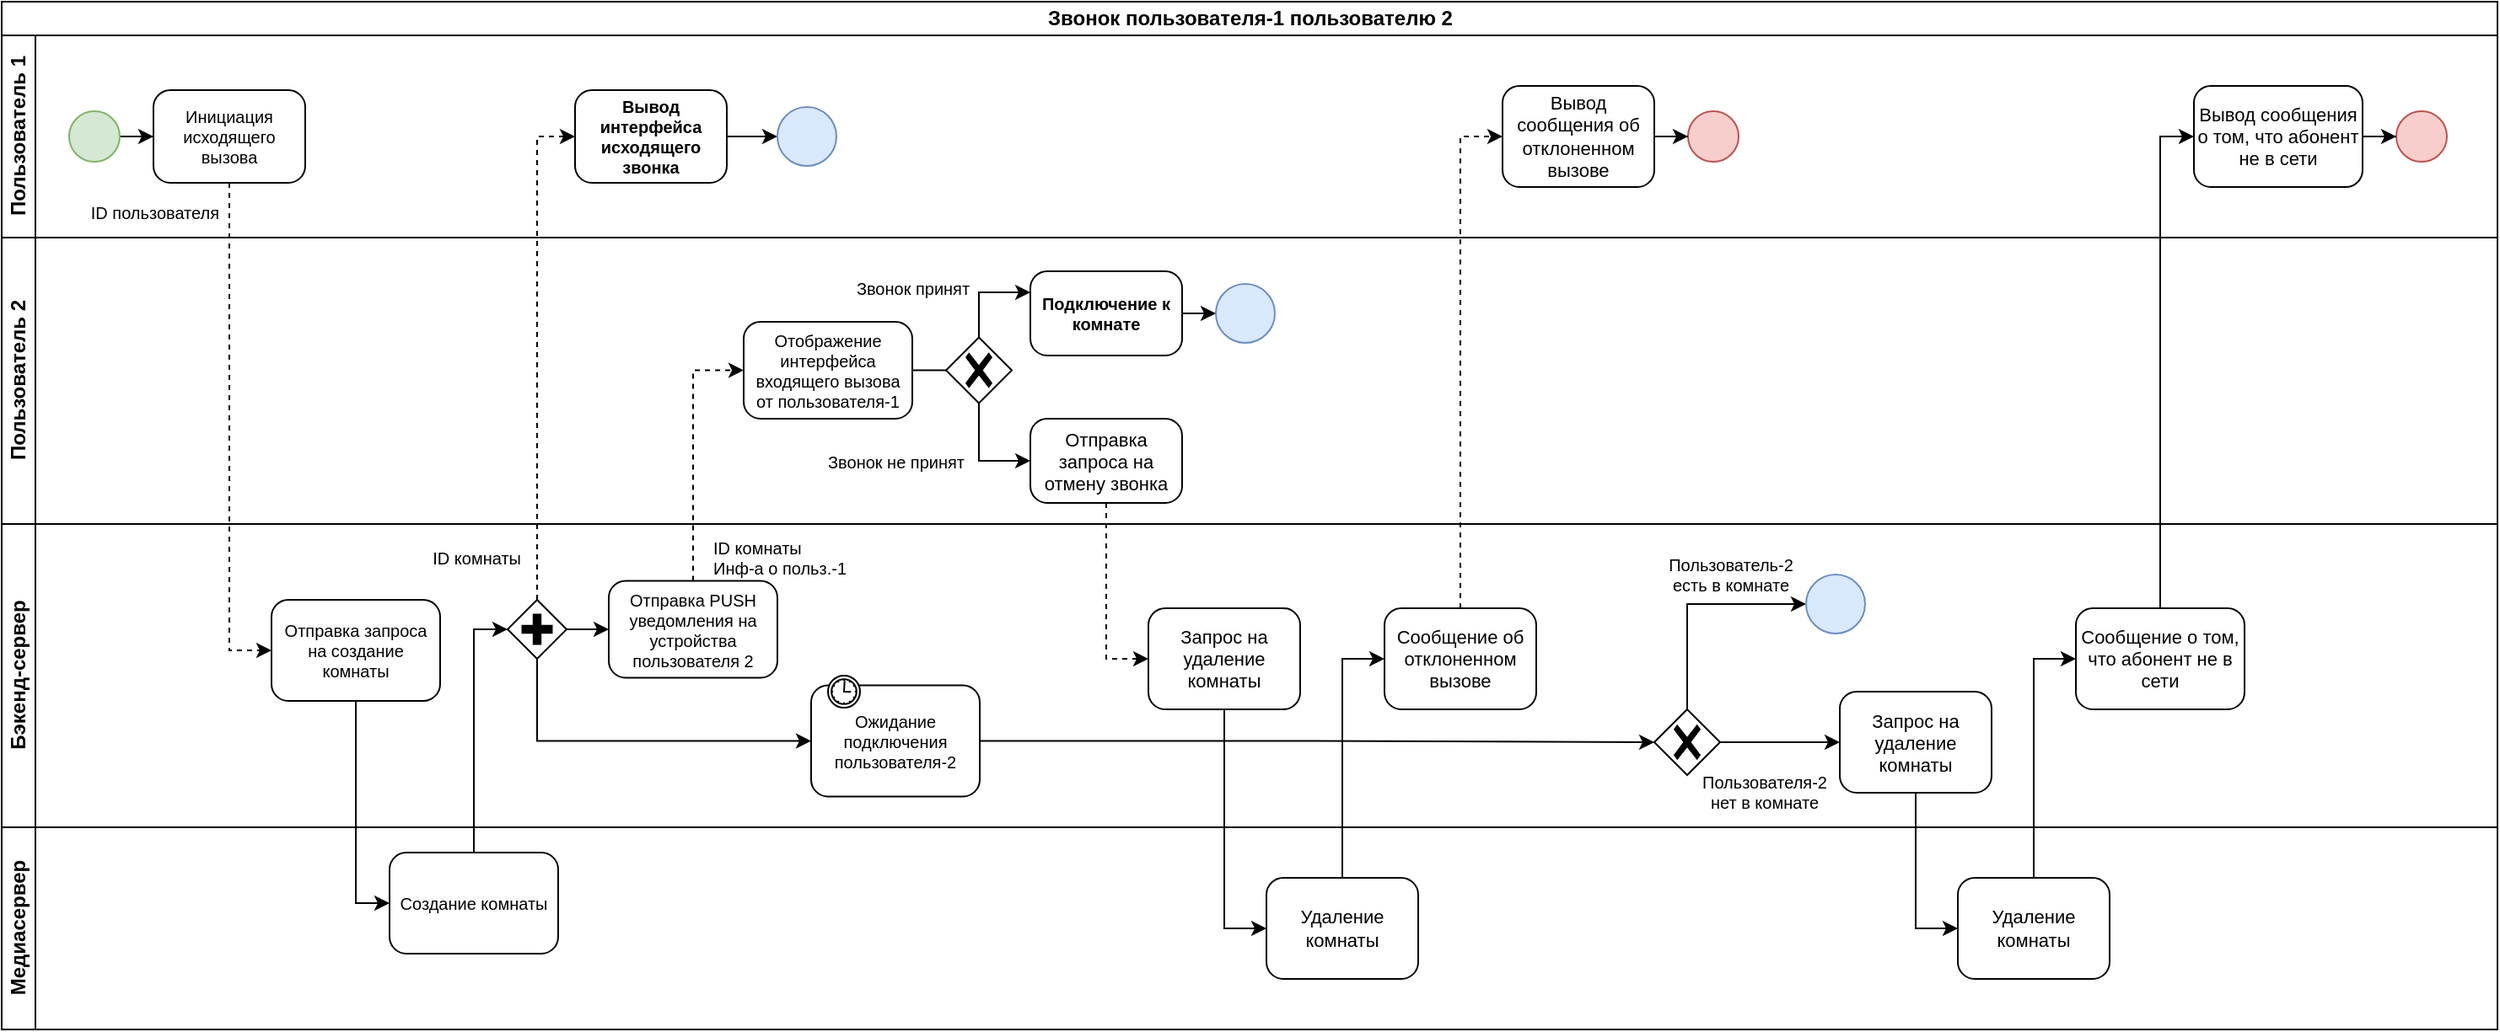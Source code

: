 <mxfile version="14.6.13" type="device" pages="5"><diagram id="zUPDflvwj9kReXCKGmQK" name="Звонок п1 - п2"><mxGraphModel dx="1205" dy="696" grid="1" gridSize="10" guides="1" tooltips="1" connect="1" arrows="1" fold="1" page="1" pageScale="1" pageWidth="827" pageHeight="1169" math="0" shadow="0"><root><mxCell id="0"/><mxCell id="1" parent="0"/><mxCell id="VnZnvMFPC1LS2KoBMbK0-1" value="Звонок пользователя-1 пользователю 2" style="swimlane;html=1;childLayout=stackLayout;resizeParent=1;resizeParentMax=0;horizontal=1;startSize=20;horizontalStack=0;" parent="1" vertex="1"><mxGeometry x="60" y="130" width="1480" height="610" as="geometry"/></mxCell><mxCell id="VnZnvMFPC1LS2KoBMbK0-2" value="Пользователь 1" style="swimlane;html=1;startSize=20;horizontal=0;" parent="VnZnvMFPC1LS2KoBMbK0-1" vertex="1"><mxGeometry y="20" width="1480" height="120" as="geometry"/></mxCell><mxCell id="VnZnvMFPC1LS2KoBMbK0-9" style="edgeStyle=orthogonalEdgeStyle;rounded=0;orthogonalLoop=1;jettySize=auto;html=1;" parent="VnZnvMFPC1LS2KoBMbK0-2" source="VnZnvMFPC1LS2KoBMbK0-7" target="VnZnvMFPC1LS2KoBMbK0-8" edge="1"><mxGeometry relative="1" as="geometry"/></mxCell><mxCell id="VnZnvMFPC1LS2KoBMbK0-7" value="" style="points=[[0.145,0.145,0],[0.5,0,0],[0.855,0.145,0],[1,0.5,0],[0.855,0.855,0],[0.5,1,0],[0.145,0.855,0],[0,0.5,0]];shape=mxgraph.bpmn.event;html=1;verticalLabelPosition=bottom;labelBackgroundColor=#ffffff;verticalAlign=top;align=center;perimeter=ellipsePerimeter;outlineConnect=0;aspect=fixed;outline=standard;symbol=general;fillColor=#d5e8d4;strokeColor=#82b366;" parent="VnZnvMFPC1LS2KoBMbK0-2" vertex="1"><mxGeometry x="40" y="45" width="30" height="30" as="geometry"/></mxCell><mxCell id="VnZnvMFPC1LS2KoBMbK0-8" value="Инициация исходящего вызова" style="points=[[0.25,0,0],[0.5,0,0],[0.75,0,0],[1,0.25,0],[1,0.5,0],[1,0.75,0],[0.75,1,0],[0.5,1,0],[0.25,1,0],[0,0.75,0],[0,0.5,0],[0,0.25,0]];shape=mxgraph.bpmn.task;rectStyle=rounded;size=10;taskMarker=abstract;whiteSpace=wrap;fontSize=10;" parent="VnZnvMFPC1LS2KoBMbK0-2" vertex="1"><mxGeometry x="90" y="32.5" width="90" height="55" as="geometry"/></mxCell><mxCell id="VnZnvMFPC1LS2KoBMbK0-41" style="edgeStyle=orthogonalEdgeStyle;rounded=0;orthogonalLoop=1;jettySize=auto;html=1;entryX=0;entryY=0.5;entryDx=0;entryDy=0;entryPerimeter=0;fontSize=10;" parent="VnZnvMFPC1LS2KoBMbK0-2" source="VnZnvMFPC1LS2KoBMbK0-37" target="VnZnvMFPC1LS2KoBMbK0-40" edge="1"><mxGeometry relative="1" as="geometry"/></mxCell><mxCell id="VnZnvMFPC1LS2KoBMbK0-37" value="Вывод интерфейса исходящего звонка" style="points=[[0.25,0,0],[0.5,0,0],[0.75,0,0],[1,0.25,0],[1,0.5,0],[1,0.75,0],[0.75,1,0],[0.5,1,0],[0.25,1,0],[0,0.75,0],[0,0.5,0],[0,0.25,0]];shape=mxgraph.bpmn.task;rectStyle=rounded;size=10;taskMarker=abstract;whiteSpace=wrap;fontSize=10;fontStyle=1" parent="VnZnvMFPC1LS2KoBMbK0-2" vertex="1"><mxGeometry x="340" y="32.5" width="90" height="55" as="geometry"/></mxCell><mxCell id="VnZnvMFPC1LS2KoBMbK0-40" value="" style="points=[[0.145,0.145,0],[0.5,0,0],[0.855,0.145,0],[1,0.5,0],[0.855,0.855,0],[0.5,1,0],[0.145,0.855,0],[0,0.5,0]];shape=mxgraph.bpmn.event;html=1;verticalLabelPosition=bottom;labelBackgroundColor=#ffffff;verticalAlign=top;align=center;perimeter=ellipsePerimeter;outlineConnect=0;aspect=fixed;outline=standard;symbol=general;fontSize=10;strokeColor=#6c8ebf;fillColor=#dae8fc;" parent="VnZnvMFPC1LS2KoBMbK0-2" vertex="1"><mxGeometry x="460" y="42.5" width="35" height="35" as="geometry"/></mxCell><mxCell id="VnZnvMFPC1LS2KoBMbK0-54" value="ID пользователя" style="text;html=1;strokeColor=none;fillColor=none;align=right;verticalAlign=middle;whiteSpace=wrap;rounded=0;fontSize=10;" parent="VnZnvMFPC1LS2KoBMbK0-2" vertex="1"><mxGeometry x="51" y="95" width="80" height="20" as="geometry"/></mxCell><mxCell id="VnZnvMFPC1LS2KoBMbK0-61" value="Вывод сообщения об отклоненном вызове" style="points=[[0.25,0,0],[0.5,0,0],[0.75,0,0],[1,0.25,0],[1,0.5,0],[1,0.75,0],[0.75,1,0],[0.5,1,0],[0.25,1,0],[0,0.75,0],[0,0.5,0],[0,0.25,0]];shape=mxgraph.bpmn.task;rectStyle=rounded;size=10;taskMarker=abstract;whiteSpace=wrap;fontSize=11;" parent="VnZnvMFPC1LS2KoBMbK0-2" vertex="1"><mxGeometry x="890" y="30" width="90" height="60" as="geometry"/></mxCell><mxCell id="VnZnvMFPC1LS2KoBMbK0-62" value="" style="points=[[0.145,0.145,0],[0.5,0,0],[0.855,0.145,0],[1,0.5,0],[0.855,0.855,0],[0.5,1,0],[0.145,0.855,0],[0,0.5,0]];shape=mxgraph.bpmn.event;html=1;verticalLabelPosition=bottom;labelBackgroundColor=#ffffff;verticalAlign=top;align=center;perimeter=ellipsePerimeter;outlineConnect=0;aspect=fixed;outline=standard;symbol=general;fontSize=11;fillColor=#f8cecc;strokeColor=#b85450;" parent="VnZnvMFPC1LS2KoBMbK0-2" vertex="1"><mxGeometry x="1000" y="45" width="30" height="30" as="geometry"/></mxCell><mxCell id="VnZnvMFPC1LS2KoBMbK0-60" style="edgeStyle=orthogonalEdgeStyle;rounded=0;orthogonalLoop=1;jettySize=auto;html=1;" parent="VnZnvMFPC1LS2KoBMbK0-2" source="VnZnvMFPC1LS2KoBMbK0-61" target="VnZnvMFPC1LS2KoBMbK0-62" edge="1"><mxGeometry relative="1" as="geometry"/></mxCell><mxCell id="VnZnvMFPC1LS2KoBMbK0-90" value="Вывод сообщения о том, что абонент не в сети" style="points=[[0.25,0,0],[0.5,0,0],[0.75,0,0],[1,0.25,0],[1,0.5,0],[1,0.75,0],[0.75,1,0],[0.5,1,0],[0.25,1,0],[0,0.75,0],[0,0.5,0],[0,0.25,0]];shape=mxgraph.bpmn.task;rectStyle=rounded;size=10;taskMarker=abstract;whiteSpace=wrap;fontSize=11;" parent="VnZnvMFPC1LS2KoBMbK0-2" vertex="1"><mxGeometry x="1300" y="30" width="100" height="60" as="geometry"/></mxCell><mxCell id="VnZnvMFPC1LS2KoBMbK0-91" value="" style="points=[[0.145,0.145,0],[0.5,0,0],[0.855,0.145,0],[1,0.5,0],[0.855,0.855,0],[0.5,1,0],[0.145,0.855,0],[0,0.5,0]];shape=mxgraph.bpmn.event;html=1;verticalLabelPosition=bottom;labelBackgroundColor=#ffffff;verticalAlign=top;align=center;perimeter=ellipsePerimeter;outlineConnect=0;aspect=fixed;outline=standard;symbol=general;fontSize=11;fillColor=#f8cecc;strokeColor=#b85450;" parent="VnZnvMFPC1LS2KoBMbK0-2" vertex="1"><mxGeometry x="1420" y="45" width="30" height="30" as="geometry"/></mxCell><mxCell id="VnZnvMFPC1LS2KoBMbK0-92" style="edgeStyle=orthogonalEdgeStyle;rounded=0;orthogonalLoop=1;jettySize=auto;html=1;" parent="VnZnvMFPC1LS2KoBMbK0-2" source="VnZnvMFPC1LS2KoBMbK0-90" target="VnZnvMFPC1LS2KoBMbK0-91" edge="1"><mxGeometry relative="1" as="geometry"/></mxCell><mxCell id="VnZnvMFPC1LS2KoBMbK0-3" value="Пользователь 2" style="swimlane;html=1;startSize=20;horizontal=0;" parent="VnZnvMFPC1LS2KoBMbK0-1" vertex="1"><mxGeometry y="140" width="1480" height="170" as="geometry"/></mxCell><mxCell id="VnZnvMFPC1LS2KoBMbK0-44" style="edgeStyle=orthogonalEdgeStyle;rounded=0;orthogonalLoop=1;jettySize=auto;html=1;fontSize=10;" parent="VnZnvMFPC1LS2KoBMbK0-3" source="VnZnvMFPC1LS2KoBMbK0-26" target="VnZnvMFPC1LS2KoBMbK0-43" edge="1"><mxGeometry relative="1" as="geometry"/></mxCell><mxCell id="VnZnvMFPC1LS2KoBMbK0-26" value="Отображение интерфейса входящего вызова от пользователя-1" style="points=[[0.25,0,0],[0.5,0,0],[0.75,0,0],[1,0.25,0],[1,0.5,0],[1,0.75,0],[0.75,1,0],[0.5,1,0],[0.25,1,0],[0,0.75,0],[0,0.5,0],[0,0.25,0]];shape=mxgraph.bpmn.task;rectStyle=rounded;size=10;taskMarker=abstract;whiteSpace=wrap;fontSize=10;" parent="VnZnvMFPC1LS2KoBMbK0-3" vertex="1"><mxGeometry x="440" y="50" width="100" height="57.5" as="geometry"/></mxCell><mxCell id="VnZnvMFPC1LS2KoBMbK0-47" style="edgeStyle=orthogonalEdgeStyle;rounded=0;orthogonalLoop=1;jettySize=auto;html=1;exitX=0.5;exitY=1;exitDx=0;exitDy=0;exitPerimeter=0;entryX=0;entryY=0.5;entryDx=0;entryDy=0;entryPerimeter=0;fontSize=10;" parent="VnZnvMFPC1LS2KoBMbK0-3" source="VnZnvMFPC1LS2KoBMbK0-43" target="VnZnvMFPC1LS2KoBMbK0-45" edge="1"><mxGeometry relative="1" as="geometry"/></mxCell><mxCell id="VnZnvMFPC1LS2KoBMbK0-49" style="edgeStyle=orthogonalEdgeStyle;rounded=0;orthogonalLoop=1;jettySize=auto;html=1;exitX=0.5;exitY=0;exitDx=0;exitDy=0;exitPerimeter=0;entryX=0;entryY=0.25;entryDx=0;entryDy=0;entryPerimeter=0;fontSize=10;" parent="VnZnvMFPC1LS2KoBMbK0-3" source="VnZnvMFPC1LS2KoBMbK0-43" target="VnZnvMFPC1LS2KoBMbK0-48" edge="1"><mxGeometry relative="1" as="geometry"/></mxCell><mxCell id="VnZnvMFPC1LS2KoBMbK0-43" value="" style="points=[[0.25,0.25,0],[0.5,0,0],[0.75,0.25,0],[1,0.5,0],[0.75,0.75,0],[0.5,1,0],[0.25,0.75,0],[0,0.5,0]];shape=mxgraph.bpmn.gateway2;html=1;verticalLabelPosition=bottom;labelBackgroundColor=#ffffff;verticalAlign=top;align=center;perimeter=rhombusPerimeter;outlineConnect=0;outline=none;symbol=none;gwType=exclusive;fontSize=10;strokeColor=#000000;" parent="VnZnvMFPC1LS2KoBMbK0-3" vertex="1"><mxGeometry x="560" y="59.25" width="39" height="39" as="geometry"/></mxCell><mxCell id="VnZnvMFPC1LS2KoBMbK0-45" value="Отправка запроса на отмену звонка" style="points=[[0.25,0,0],[0.5,0,0],[0.75,0,0],[1,0.25,0],[1,0.5,0],[1,0.75,0],[0.75,1,0],[0.5,1,0],[0.25,1,0],[0,0.75,0],[0,0.5,0],[0,0.25,0]];shape=mxgraph.bpmn.task;rectStyle=rounded;size=10;taskMarker=abstract;whiteSpace=wrap;fontSize=11;" parent="VnZnvMFPC1LS2KoBMbK0-3" vertex="1"><mxGeometry x="610" y="107.5" width="90" height="50" as="geometry"/></mxCell><mxCell id="VnZnvMFPC1LS2KoBMbK0-52" style="edgeStyle=orthogonalEdgeStyle;rounded=0;orthogonalLoop=1;jettySize=auto;html=1;exitX=1;exitY=0.5;exitDx=0;exitDy=0;exitPerimeter=0;fontSize=10;" parent="VnZnvMFPC1LS2KoBMbK0-3" source="VnZnvMFPC1LS2KoBMbK0-48" target="VnZnvMFPC1LS2KoBMbK0-50" edge="1"><mxGeometry relative="1" as="geometry"/></mxCell><mxCell id="VnZnvMFPC1LS2KoBMbK0-48" value="Подключение к комнате" style="points=[[0.25,0,0],[0.5,0,0],[0.75,0,0],[1,0.25,0],[1,0.5,0],[1,0.75,0],[0.75,1,0],[0.5,1,0],[0.25,1,0],[0,0.75,0],[0,0.5,0],[0,0.25,0]];shape=mxgraph.bpmn.task;rectStyle=rounded;size=10;taskMarker=abstract;whiteSpace=wrap;fontSize=10;fontStyle=1" parent="VnZnvMFPC1LS2KoBMbK0-3" vertex="1"><mxGeometry x="610" y="20" width="90" height="50" as="geometry"/></mxCell><mxCell id="VnZnvMFPC1LS2KoBMbK0-50" value="" style="points=[[0.145,0.145,0],[0.5,0,0],[0.855,0.145,0],[1,0.5,0],[0.855,0.855,0],[0.5,1,0],[0.145,0.855,0],[0,0.5,0]];shape=mxgraph.bpmn.event;html=1;verticalLabelPosition=bottom;labelBackgroundColor=#ffffff;verticalAlign=top;align=center;perimeter=ellipsePerimeter;outlineConnect=0;aspect=fixed;outline=standard;symbol=general;fontSize=10;strokeColor=#6c8ebf;fillColor=#dae8fc;" parent="VnZnvMFPC1LS2KoBMbK0-3" vertex="1"><mxGeometry x="720" y="27.5" width="35" height="35" as="geometry"/></mxCell><mxCell id="VnZnvMFPC1LS2KoBMbK0-77" value="Звонок принят" style="text;html=1;align=center;verticalAlign=middle;resizable=0;points=[];autosize=1;strokeColor=none;fontSize=10;" parent="VnZnvMFPC1LS2KoBMbK0-3" vertex="1"><mxGeometry x="500" y="20" width="80" height="20" as="geometry"/></mxCell><mxCell id="VnZnvMFPC1LS2KoBMbK0-78" value="Звонок не принят" style="text;html=1;align=center;verticalAlign=middle;resizable=0;points=[];autosize=1;strokeColor=none;fontSize=10;" parent="VnZnvMFPC1LS2KoBMbK0-3" vertex="1"><mxGeometry x="480" y="122.5" width="100" height="20" as="geometry"/></mxCell><mxCell id="VnZnvMFPC1LS2KoBMbK0-4" value="Бэкенд-сервер" style="swimlane;html=1;startSize=20;horizontal=0;" parent="VnZnvMFPC1LS2KoBMbK0-1" vertex="1"><mxGeometry y="310" width="1480" height="180" as="geometry"/></mxCell><mxCell id="VnZnvMFPC1LS2KoBMbK0-17" value="Отправка запроса на создание комнаты" style="points=[[0.25,0,0],[0.5,0,0],[0.75,0,0],[1,0.25,0],[1,0.5,0],[1,0.75,0],[0.75,1,0],[0.5,1,0],[0.25,1,0],[0,0.75,0],[0,0.5,0],[0,0.25,0]];shape=mxgraph.bpmn.task;rectStyle=rounded;size=10;taskMarker=abstract;fontSize=10;whiteSpace=wrap;" parent="VnZnvMFPC1LS2KoBMbK0-4" vertex="1"><mxGeometry x="160" y="45" width="100" height="60" as="geometry"/></mxCell><mxCell id="VnZnvMFPC1LS2KoBMbK0-15" value="Отправка PUSH уведомления на устройства пользователя 2" style="points=[[0.25,0,0],[0.5,0,0],[0.75,0,0],[1,0.25,0],[1,0.5,0],[1,0.75,0],[0.75,1,0],[0.5,1,0],[0.25,1,0],[0,0.75,0],[0,0.5,0],[0,0.25,0]];shape=mxgraph.bpmn.task;rectStyle=rounded;size=10;taskMarker=abstract;whiteSpace=wrap;fontSize=10;" parent="VnZnvMFPC1LS2KoBMbK0-4" vertex="1"><mxGeometry x="360" y="33.75" width="100" height="57.5" as="geometry"/></mxCell><mxCell id="VnZnvMFPC1LS2KoBMbK0-65" style="edgeStyle=orthogonalEdgeStyle;rounded=0;orthogonalLoop=1;jettySize=auto;html=1;exitX=1;exitY=0.5;exitDx=0;exitDy=0;exitPerimeter=0;fontSize=10;" parent="VnZnvMFPC1LS2KoBMbK0-4" source="VnZnvMFPC1LS2KoBMbK0-23" target="VnZnvMFPC1LS2KoBMbK0-15" edge="1"><mxGeometry relative="1" as="geometry"/></mxCell><mxCell id="VnZnvMFPC1LS2KoBMbK0-72" style="edgeStyle=orthogonalEdgeStyle;rounded=0;orthogonalLoop=1;jettySize=auto;html=1;exitX=0.5;exitY=1;exitDx=0;exitDy=0;exitPerimeter=0;entryX=0;entryY=0.5;entryDx=0;entryDy=0;entryPerimeter=0;fontSize=10;" parent="VnZnvMFPC1LS2KoBMbK0-4" source="VnZnvMFPC1LS2KoBMbK0-23" target="VnZnvMFPC1LS2KoBMbK0-67" edge="1"><mxGeometry relative="1" as="geometry"/></mxCell><mxCell id="VnZnvMFPC1LS2KoBMbK0-23" value="" style="points=[[0.25,0.25,0],[0.5,0,0],[0.75,0.25,0],[1,0.5,0],[0.75,0.75,0],[0.5,1,0],[0.25,0.75,0],[0,0.5,0]];shape=mxgraph.bpmn.gateway2;html=1;verticalLabelPosition=bottom;labelBackgroundColor=#ffffff;verticalAlign=top;align=center;perimeter=rhombusPerimeter;outlineConnect=0;outline=none;symbol=none;gwType=parallel;fontSize=10;" parent="VnZnvMFPC1LS2KoBMbK0-4" vertex="1"><mxGeometry x="300" y="45" width="35" height="35" as="geometry"/></mxCell><mxCell id="VnZnvMFPC1LS2KoBMbK0-28" value="ID комнаты&lt;br&gt;Инф-а о польз.-1" style="text;html=1;strokeColor=none;fillColor=none;align=left;verticalAlign=middle;whiteSpace=wrap;rounded=0;fontSize=10;" parent="VnZnvMFPC1LS2KoBMbK0-4" vertex="1"><mxGeometry x="420" y="10" width="110" height="20" as="geometry"/></mxCell><mxCell id="VnZnvMFPC1LS2KoBMbK0-39" value="ID комнаты" style="text;html=1;strokeColor=none;fillColor=none;align=right;verticalAlign=middle;whiteSpace=wrap;rounded=0;fontSize=10;" parent="VnZnvMFPC1LS2KoBMbK0-4" vertex="1"><mxGeometry x="230" y="10" width="80" height="20" as="geometry"/></mxCell><mxCell id="VnZnvMFPC1LS2KoBMbK0-53" value="Запрос на удаление комнаты" style="points=[[0.25,0,0],[0.5,0,0],[0.75,0,0],[1,0.25,0],[1,0.5,0],[1,0.75,0],[0.75,1,0],[0.5,1,0],[0.25,1,0],[0,0.75,0],[0,0.5,0],[0,0.25,0]];shape=mxgraph.bpmn.task;rectStyle=rounded;size=10;taskMarker=abstract;whiteSpace=wrap;fontSize=11;" parent="VnZnvMFPC1LS2KoBMbK0-4" vertex="1"><mxGeometry x="680" y="50" width="90" height="60" as="geometry"/></mxCell><mxCell id="VnZnvMFPC1LS2KoBMbK0-58" value="Сообщение об отклоненном вызове" style="points=[[0.25,0,0],[0.5,0,0],[0.75,0,0],[1,0.25,0],[1,0.5,0],[1,0.75,0],[0.75,1,0],[0.5,1,0],[0.25,1,0],[0,0.75,0],[0,0.5,0],[0,0.25,0]];shape=mxgraph.bpmn.task;rectStyle=rounded;size=10;taskMarker=abstract;whiteSpace=wrap;fontSize=11;" parent="VnZnvMFPC1LS2KoBMbK0-4" vertex="1"><mxGeometry x="820" y="50" width="90" height="60" as="geometry"/></mxCell><mxCell id="VnZnvMFPC1LS2KoBMbK0-69" value="" style="group" parent="VnZnvMFPC1LS2KoBMbK0-4" vertex="1" connectable="0"><mxGeometry x="480" y="90" width="100" height="71.75" as="geometry"/></mxCell><mxCell id="VnZnvMFPC1LS2KoBMbK0-67" value="Ожидание подключения пользователя-2" style="points=[[0.25,0,0],[0.5,0,0],[0.75,0,0],[1,0.25,0],[1,0.5,0],[1,0.75,0],[0.75,1,0],[0.5,1,0],[0.25,1,0],[0,0.75,0],[0,0.5,0],[0,0.25,0]];shape=mxgraph.bpmn.task;rectStyle=rounded;size=10;taskMarker=abstract;fontSize=10;strokeColor=#000000;align=center;whiteSpace=wrap;" parent="VnZnvMFPC1LS2KoBMbK0-69" vertex="1"><mxGeometry y="5.75" width="100" height="66" as="geometry"/></mxCell><mxCell id="VnZnvMFPC1LS2KoBMbK0-68" value="" style="points=[[0.145,0.145,0],[0.5,0,0],[0.855,0.145,0],[1,0.5,0],[0.855,0.855,0],[0.5,1,0],[0.145,0.855,0],[0,0.5,0]];shape=mxgraph.bpmn.event;html=1;verticalLabelPosition=bottom;labelBackgroundColor=#ffffff;verticalAlign=top;align=center;perimeter=ellipsePerimeter;outlineConnect=0;aspect=fixed;outline=standard;symbol=timer;fontSize=10;strokeColor=#000000;" parent="VnZnvMFPC1LS2KoBMbK0-69" vertex="1"><mxGeometry x="10" width="19" height="19" as="geometry"/></mxCell><mxCell id="VnZnvMFPC1LS2KoBMbK0-74" style="edgeStyle=orthogonalEdgeStyle;rounded=0;orthogonalLoop=1;jettySize=auto;html=1;exitX=1;exitY=0.5;exitDx=0;exitDy=0;exitPerimeter=0;entryX=0;entryY=0.5;entryDx=0;entryDy=0;entryPerimeter=0;fontSize=10;" parent="VnZnvMFPC1LS2KoBMbK0-4" source="VnZnvMFPC1LS2KoBMbK0-67" target="VnZnvMFPC1LS2KoBMbK0-76" edge="1"><mxGeometry relative="1" as="geometry"><mxPoint x="950" y="128.75" as="targetPoint"/></mxGeometry></mxCell><mxCell id="VnZnvMFPC1LS2KoBMbK0-75" value="Запрос на удаление комнаты" style="points=[[0.25,0,0],[0.5,0,0],[0.75,0,0],[1,0.25,0],[1,0.5,0],[1,0.75,0],[0.75,1,0],[0.5,1,0],[0.25,1,0],[0,0.75,0],[0,0.5,0],[0,0.25,0]];shape=mxgraph.bpmn.task;rectStyle=rounded;size=10;taskMarker=abstract;whiteSpace=wrap;fontSize=11;" parent="VnZnvMFPC1LS2KoBMbK0-4" vertex="1"><mxGeometry x="1090" y="99.5" width="90" height="60" as="geometry"/></mxCell><mxCell id="VnZnvMFPC1LS2KoBMbK0-79" style="edgeStyle=orthogonalEdgeStyle;rounded=0;orthogonalLoop=1;jettySize=auto;html=1;exitX=1;exitY=0.5;exitDx=0;exitDy=0;exitPerimeter=0;entryX=0;entryY=0.5;entryDx=0;entryDy=0;entryPerimeter=0;fontSize=10;" parent="VnZnvMFPC1LS2KoBMbK0-4" source="VnZnvMFPC1LS2KoBMbK0-76" target="VnZnvMFPC1LS2KoBMbK0-75" edge="1"><mxGeometry relative="1" as="geometry"/></mxCell><mxCell id="VnZnvMFPC1LS2KoBMbK0-81" style="edgeStyle=orthogonalEdgeStyle;rounded=0;orthogonalLoop=1;jettySize=auto;html=1;exitX=0.5;exitY=0;exitDx=0;exitDy=0;exitPerimeter=0;entryX=0;entryY=0.5;entryDx=0;entryDy=0;entryPerimeter=0;fontSize=10;" parent="VnZnvMFPC1LS2KoBMbK0-4" source="VnZnvMFPC1LS2KoBMbK0-76" target="VnZnvMFPC1LS2KoBMbK0-80" edge="1"><mxGeometry relative="1" as="geometry"/></mxCell><mxCell id="VnZnvMFPC1LS2KoBMbK0-76" value="" style="points=[[0.25,0.25,0],[0.5,0,0],[0.75,0.25,0],[1,0.5,0],[0.75,0.75,0],[0.5,1,0],[0.25,0.75,0],[0,0.5,0]];shape=mxgraph.bpmn.gateway2;html=1;verticalLabelPosition=bottom;labelBackgroundColor=#ffffff;verticalAlign=top;align=center;perimeter=rhombusPerimeter;outlineConnect=0;outline=none;symbol=none;gwType=exclusive;fontSize=10;strokeColor=#000000;" parent="VnZnvMFPC1LS2KoBMbK0-4" vertex="1"><mxGeometry x="980" y="110" width="39" height="39" as="geometry"/></mxCell><mxCell id="VnZnvMFPC1LS2KoBMbK0-80" value="" style="points=[[0.145,0.145,0],[0.5,0,0],[0.855,0.145,0],[1,0.5,0],[0.855,0.855,0],[0.5,1,0],[0.145,0.855,0],[0,0.5,0]];shape=mxgraph.bpmn.event;html=1;verticalLabelPosition=bottom;labelBackgroundColor=#ffffff;verticalAlign=top;align=center;perimeter=ellipsePerimeter;outlineConnect=0;aspect=fixed;outline=standard;symbol=general;fontSize=10;strokeColor=#6c8ebf;fillColor=#dae8fc;" parent="VnZnvMFPC1LS2KoBMbK0-4" vertex="1"><mxGeometry x="1070" y="30" width="35" height="35" as="geometry"/></mxCell><mxCell id="VnZnvMFPC1LS2KoBMbK0-82" value="Пользователя-2 &lt;br&gt;нет в комнате" style="text;html=1;align=center;verticalAlign=middle;resizable=0;points=[];autosize=1;strokeColor=none;fontSize=10;" parent="VnZnvMFPC1LS2KoBMbK0-4" vertex="1"><mxGeometry x="1000" y="144" width="90" height="30" as="geometry"/></mxCell><mxCell id="VnZnvMFPC1LS2KoBMbK0-83" value="Пользователь-2 &lt;br&gt;есть в комнате" style="text;html=1;align=center;verticalAlign=middle;resizable=0;points=[];autosize=1;strokeColor=none;fontSize=10;" parent="VnZnvMFPC1LS2KoBMbK0-4" vertex="1"><mxGeometry x="980" y="15" width="90" height="30" as="geometry"/></mxCell><mxCell id="VnZnvMFPC1LS2KoBMbK0-86" value="Сообщение о том, что абонент не в сети" style="points=[[0.25,0,0],[0.5,0,0],[0.75,0,0],[1,0.25,0],[1,0.5,0],[1,0.75,0],[0.75,1,0],[0.5,1,0],[0.25,1,0],[0,0.75,0],[0,0.5,0],[0,0.25,0]];shape=mxgraph.bpmn.task;rectStyle=rounded;size=10;taskMarker=abstract;whiteSpace=wrap;fontSize=11;" parent="VnZnvMFPC1LS2KoBMbK0-4" vertex="1"><mxGeometry x="1230" y="50" width="100" height="60" as="geometry"/></mxCell><mxCell id="VnZnvMFPC1LS2KoBMbK0-5" value="Медиасервер" style="swimlane;html=1;startSize=20;horizontal=0;" parent="VnZnvMFPC1LS2KoBMbK0-1" vertex="1"><mxGeometry y="490" width="1480" height="120" as="geometry"/></mxCell><mxCell id="VnZnvMFPC1LS2KoBMbK0-19" value="Создание комнаты" style="points=[[0.25,0,0],[0.5,0,0],[0.75,0,0],[1,0.25,0],[1,0.5,0],[1,0.75,0],[0.75,1,0],[0.5,1,0],[0.25,1,0],[0,0.75,0],[0,0.5,0],[0,0.25,0]];shape=mxgraph.bpmn.task;rectStyle=rounded;size=10;taskMarker=abstract;fontSize=10;whiteSpace=wrap;" parent="VnZnvMFPC1LS2KoBMbK0-5" vertex="1"><mxGeometry x="230" y="15" width="100" height="60" as="geometry"/></mxCell><mxCell id="VnZnvMFPC1LS2KoBMbK0-56" value="Удаление комнаты" style="points=[[0.25,0,0],[0.5,0,0],[0.75,0,0],[1,0.25,0],[1,0.5,0],[1,0.75,0],[0.75,1,0],[0.5,1,0],[0.25,1,0],[0,0.75,0],[0,0.5,0],[0,0.25,0]];shape=mxgraph.bpmn.task;rectStyle=rounded;size=10;taskMarker=abstract;whiteSpace=wrap;fontSize=11;" parent="VnZnvMFPC1LS2KoBMbK0-5" vertex="1"><mxGeometry x="750" y="30" width="90" height="60" as="geometry"/></mxCell><mxCell id="VnZnvMFPC1LS2KoBMbK0-84" value="Удаление комнаты" style="points=[[0.25,0,0],[0.5,0,0],[0.75,0,0],[1,0.25,0],[1,0.5,0],[1,0.75,0],[0.75,1,0],[0.5,1,0],[0.25,1,0],[0,0.75,0],[0,0.5,0],[0,0.25,0]];shape=mxgraph.bpmn.task;rectStyle=rounded;size=10;taskMarker=abstract;whiteSpace=wrap;fontSize=11;" parent="VnZnvMFPC1LS2KoBMbK0-5" vertex="1"><mxGeometry x="1160" y="30" width="90" height="60" as="geometry"/></mxCell><mxCell id="VnZnvMFPC1LS2KoBMbK0-18" style="edgeStyle=orthogonalEdgeStyle;rounded=0;orthogonalLoop=1;jettySize=auto;html=1;exitX=0.5;exitY=1;exitDx=0;exitDy=0;exitPerimeter=0;entryX=0;entryY=0.5;entryDx=0;entryDy=0;entryPerimeter=0;fontSize=10;dashed=1;" parent="VnZnvMFPC1LS2KoBMbK0-1" source="VnZnvMFPC1LS2KoBMbK0-8" target="VnZnvMFPC1LS2KoBMbK0-17" edge="1"><mxGeometry relative="1" as="geometry"/></mxCell><mxCell id="VnZnvMFPC1LS2KoBMbK0-20" style="edgeStyle=orthogonalEdgeStyle;rounded=0;orthogonalLoop=1;jettySize=auto;html=1;entryX=0;entryY=0.5;entryDx=0;entryDy=0;entryPerimeter=0;fontSize=10;" parent="VnZnvMFPC1LS2KoBMbK0-1" source="VnZnvMFPC1LS2KoBMbK0-17" target="VnZnvMFPC1LS2KoBMbK0-19" edge="1"><mxGeometry relative="1" as="geometry"/></mxCell><mxCell id="VnZnvMFPC1LS2KoBMbK0-24" style="edgeStyle=orthogonalEdgeStyle;rounded=0;orthogonalLoop=1;jettySize=auto;html=1;exitX=0.5;exitY=0;exitDx=0;exitDy=0;exitPerimeter=0;entryX=0;entryY=0.5;entryDx=0;entryDy=0;entryPerimeter=0;fontSize=10;" parent="VnZnvMFPC1LS2KoBMbK0-1" source="VnZnvMFPC1LS2KoBMbK0-19" target="VnZnvMFPC1LS2KoBMbK0-23" edge="1"><mxGeometry relative="1" as="geometry"/></mxCell><mxCell id="VnZnvMFPC1LS2KoBMbK0-27" style="edgeStyle=orthogonalEdgeStyle;rounded=0;orthogonalLoop=1;jettySize=auto;html=1;exitX=0.5;exitY=0;exitDx=0;exitDy=0;exitPerimeter=0;entryX=0;entryY=0.5;entryDx=0;entryDy=0;entryPerimeter=0;fontSize=10;dashed=1;" parent="VnZnvMFPC1LS2KoBMbK0-1" source="VnZnvMFPC1LS2KoBMbK0-15" target="VnZnvMFPC1LS2KoBMbK0-26" edge="1"><mxGeometry relative="1" as="geometry"/></mxCell><mxCell id="VnZnvMFPC1LS2KoBMbK0-38" style="edgeStyle=orthogonalEdgeStyle;rounded=0;orthogonalLoop=1;jettySize=auto;html=1;exitX=0.5;exitY=0;exitDx=0;exitDy=0;exitPerimeter=0;entryX=0;entryY=0.5;entryDx=0;entryDy=0;entryPerimeter=0;fontSize=10;dashed=1;" parent="VnZnvMFPC1LS2KoBMbK0-1" source="VnZnvMFPC1LS2KoBMbK0-23" target="VnZnvMFPC1LS2KoBMbK0-37" edge="1"><mxGeometry relative="1" as="geometry"/></mxCell><mxCell id="VnZnvMFPC1LS2KoBMbK0-55" style="edgeStyle=orthogonalEdgeStyle;rounded=0;orthogonalLoop=1;jettySize=auto;html=1;exitX=0.5;exitY=1;exitDx=0;exitDy=0;exitPerimeter=0;entryX=0;entryY=0.5;entryDx=0;entryDy=0;entryPerimeter=0;dashed=1;fontSize=10;" parent="VnZnvMFPC1LS2KoBMbK0-1" source="VnZnvMFPC1LS2KoBMbK0-45" target="VnZnvMFPC1LS2KoBMbK0-53" edge="1"><mxGeometry relative="1" as="geometry"/></mxCell><mxCell id="VnZnvMFPC1LS2KoBMbK0-57" style="edgeStyle=orthogonalEdgeStyle;rounded=0;orthogonalLoop=1;jettySize=auto;html=1;exitX=0.5;exitY=1;exitDx=0;exitDy=0;exitPerimeter=0;entryX=0;entryY=0.5;entryDx=0;entryDy=0;entryPerimeter=0;fontSize=10;" parent="VnZnvMFPC1LS2KoBMbK0-1" source="VnZnvMFPC1LS2KoBMbK0-53" target="VnZnvMFPC1LS2KoBMbK0-56" edge="1"><mxGeometry relative="1" as="geometry"/></mxCell><mxCell id="VnZnvMFPC1LS2KoBMbK0-59" style="edgeStyle=orthogonalEdgeStyle;rounded=0;orthogonalLoop=1;jettySize=auto;html=1;exitX=0.5;exitY=0;exitDx=0;exitDy=0;exitPerimeter=0;entryX=0;entryY=0.5;entryDx=0;entryDy=0;entryPerimeter=0;fontSize=10;" parent="VnZnvMFPC1LS2KoBMbK0-1" source="VnZnvMFPC1LS2KoBMbK0-56" target="VnZnvMFPC1LS2KoBMbK0-58" edge="1"><mxGeometry relative="1" as="geometry"/></mxCell><mxCell id="VnZnvMFPC1LS2KoBMbK0-63" style="edgeStyle=orthogonalEdgeStyle;rounded=0;orthogonalLoop=1;jettySize=auto;html=1;exitX=0.5;exitY=0;exitDx=0;exitDy=0;exitPerimeter=0;entryX=0;entryY=0.5;entryDx=0;entryDy=0;entryPerimeter=0;fontSize=10;dashed=1;" parent="VnZnvMFPC1LS2KoBMbK0-1" source="VnZnvMFPC1LS2KoBMbK0-58" target="VnZnvMFPC1LS2KoBMbK0-61" edge="1"><mxGeometry relative="1" as="geometry"/></mxCell><mxCell id="VnZnvMFPC1LS2KoBMbK0-85" style="edgeStyle=orthogonalEdgeStyle;rounded=0;orthogonalLoop=1;jettySize=auto;html=1;exitX=0.5;exitY=1;exitDx=0;exitDy=0;exitPerimeter=0;entryX=0;entryY=0.5;entryDx=0;entryDy=0;entryPerimeter=0;fontSize=10;" parent="VnZnvMFPC1LS2KoBMbK0-1" source="VnZnvMFPC1LS2KoBMbK0-75" target="VnZnvMFPC1LS2KoBMbK0-84" edge="1"><mxGeometry relative="1" as="geometry"/></mxCell><mxCell id="VnZnvMFPC1LS2KoBMbK0-87" style="edgeStyle=orthogonalEdgeStyle;rounded=0;orthogonalLoop=1;jettySize=auto;html=1;exitX=0.5;exitY=0;exitDx=0;exitDy=0;exitPerimeter=0;entryX=0;entryY=0.5;entryDx=0;entryDy=0;entryPerimeter=0;fontSize=10;" parent="VnZnvMFPC1LS2KoBMbK0-1" source="VnZnvMFPC1LS2KoBMbK0-84" target="VnZnvMFPC1LS2KoBMbK0-86" edge="1"><mxGeometry relative="1" as="geometry"/></mxCell><mxCell id="VnZnvMFPC1LS2KoBMbK0-93" style="edgeStyle=orthogonalEdgeStyle;rounded=0;orthogonalLoop=1;jettySize=auto;html=1;exitX=0.5;exitY=0;exitDx=0;exitDy=0;exitPerimeter=0;entryX=0;entryY=0.5;entryDx=0;entryDy=0;entryPerimeter=0;fontSize=10;" parent="VnZnvMFPC1LS2KoBMbK0-1" source="VnZnvMFPC1LS2KoBMbK0-86" target="VnZnvMFPC1LS2KoBMbK0-90" edge="1"><mxGeometry relative="1" as="geometry"/></mxCell></root></mxGraphModel></diagram><diagram id="XCdfz6vDrJvXuU58uLx7" name="Подключение к комнате"><mxGraphModel dx="1024" dy="592" grid="1" gridSize="10" guides="1" tooltips="1" connect="1" arrows="1" fold="1" page="1" pageScale="1" pageWidth="827" pageHeight="1169" math="0" shadow="0"><root><mxCell id="gLSdfMuBtgznS6f00p4A-0"/><mxCell id="gLSdfMuBtgznS6f00p4A-1" parent="gLSdfMuBtgznS6f00p4A-0"/><mxCell id="gLSdfMuBtgznS6f00p4A-2" value="Подключение к комнате" style="swimlane;html=1;childLayout=stackLayout;resizeParent=1;resizeParentMax=0;horizontal=1;startSize=20;horizontalStack=0;" parent="gLSdfMuBtgznS6f00p4A-1" vertex="1"><mxGeometry x="70" y="180" width="1050" height="380" as="geometry"/></mxCell><mxCell id="gLSdfMuBtgznS6f00p4A-3" value="Клиент" style="swimlane;html=1;startSize=20;horizontal=0;" parent="gLSdfMuBtgznS6f00p4A-2" vertex="1"><mxGeometry y="20" width="1050" height="120" as="geometry"/></mxCell><mxCell id="gLSdfMuBtgznS6f00p4A-4" style="edgeStyle=orthogonalEdgeStyle;rounded=0;orthogonalLoop=1;jettySize=auto;html=1;" parent="gLSdfMuBtgznS6f00p4A-3" source="gLSdfMuBtgznS6f00p4A-5" target="gLSdfMuBtgznS6f00p4A-6" edge="1"><mxGeometry relative="1" as="geometry"/></mxCell><mxCell id="gLSdfMuBtgznS6f00p4A-5" value="" style="points=[[0.145,0.145,0],[0.5,0,0],[0.855,0.145,0],[1,0.5,0],[0.855,0.855,0],[0.5,1,0],[0.145,0.855,0],[0,0.5,0]];shape=mxgraph.bpmn.event;html=1;verticalLabelPosition=bottom;labelBackgroundColor=#ffffff;verticalAlign=top;align=center;perimeter=ellipsePerimeter;outlineConnect=0;aspect=fixed;outline=standard;symbol=general;fillColor=#d5e8d4;strokeColor=#82b366;" parent="gLSdfMuBtgznS6f00p4A-3" vertex="1"><mxGeometry x="40" y="40" width="40" height="40" as="geometry"/></mxCell><mxCell id="gLSdfMuBtgznS6f00p4A-6" value="Подключение&#10; к комнате" style="points=[[0.25,0,0],[0.5,0,0],[0.75,0,0],[1,0.25,0],[1,0.5,0],[1,0.75,0],[0.75,1,0],[0.5,1,0],[0.25,1,0],[0,0.75,0],[0,0.5,0],[0,0.25,0]];shape=mxgraph.bpmn.task;rectStyle=rounded;size=10;taskMarker=abstract;" parent="gLSdfMuBtgznS6f00p4A-3" vertex="1"><mxGeometry x="100" y="27.5" width="100" height="65" as="geometry"/></mxCell><mxCell id="gLSdfMuBtgznS6f00p4A-7" style="edgeStyle=orthogonalEdgeStyle;rounded=0;orthogonalLoop=1;jettySize=auto;html=1;exitX=1;exitY=0.5;exitDx=0;exitDy=0;exitPerimeter=0;entryX=0;entryY=0.5;entryDx=0;entryDy=0;entryPerimeter=0;" parent="gLSdfMuBtgznS6f00p4A-3" source="gLSdfMuBtgznS6f00p4A-8" target="gLSdfMuBtgznS6f00p4A-10" edge="1"><mxGeometry relative="1" as="geometry"/></mxCell><mxCell id="gLSdfMuBtgznS6f00p4A-8" value="Создание RTCPeerConnection" style="points=[[0.25,0,0],[0.5,0,0],[0.75,0,0],[1,0.25,0],[1,0.5,0],[1,0.75,0],[0.75,1,0],[0.5,1,0],[0.25,1,0],[0,0.75,0],[0,0.5,0],[0,0.25,0]];shape=mxgraph.bpmn.task;rectStyle=rounded;size=10;taskMarker=abstract;whiteSpace=wrap;" parent="gLSdfMuBtgznS6f00p4A-3" vertex="1"><mxGeometry x="400" y="27.5" width="130" height="65" as="geometry"/></mxCell><mxCell id="gLSdfMuBtgznS6f00p4A-9" style="edgeStyle=orthogonalEdgeStyle;rounded=0;orthogonalLoop=1;jettySize=auto;html=1;exitX=1;exitY=0.5;exitDx=0;exitDy=0;exitPerimeter=0;" parent="gLSdfMuBtgznS6f00p4A-3" source="gLSdfMuBtgznS6f00p4A-10" target="gLSdfMuBtgznS6f00p4A-11" edge="1"><mxGeometry relative="1" as="geometry"/></mxCell><mxCell id="gLSdfMuBtgznS6f00p4A-10" value="Метод &#10;setRemoteDescription()" style="points=[[0.25,0,0],[0.5,0,0],[0.75,0,0],[1,0.25,0],[1,0.5,0],[1,0.75,0],[0.75,1,0],[0.5,1,0],[0.25,1,0],[0,0.75,0],[0,0.5,0],[0,0.25,0]];shape=mxgraph.bpmn.task;rectStyle=rounded;size=10;taskMarker=abstract;whiteSpace=wrap;" parent="gLSdfMuBtgznS6f00p4A-3" vertex="1"><mxGeometry x="550" y="27.5" width="140" height="65" as="geometry"/></mxCell><mxCell id="gLSdfMuBtgznS6f00p4A-11" value="Метод &#10;createAnswer()" style="points=[[0.25,0,0],[0.5,0,0],[0.75,0,0],[1,0.25,0],[1,0.5,0],[1,0.75,0],[0.75,1,0],[0.5,1,0],[0.25,1,0],[0,0.75,0],[0,0.5,0],[0,0.25,0]];shape=mxgraph.bpmn.task;rectStyle=rounded;size=10;taskMarker=abstract;whiteSpace=wrap;" parent="gLSdfMuBtgznS6f00p4A-3" vertex="1"><mxGeometry x="710" y="27.5" width="110" height="65" as="geometry"/></mxCell><mxCell id="gLSdfMuBtgznS6f00p4A-12" value="Бэкенд-сервер" style="swimlane;html=1;startSize=20;horizontal=0;" parent="gLSdfMuBtgznS6f00p4A-2" vertex="1"><mxGeometry y="140" width="1050" height="120" as="geometry"/></mxCell><mxCell id="gLSdfMuBtgznS6f00p4A-13" value="Запрос на добавление пользователя" style="points=[[0.25,0,0],[0.5,0,0],[0.75,0,0],[1,0.25,0],[1,0.5,0],[1,0.75,0],[0.75,1,0],[0.5,1,0],[0.25,1,0],[0,0.75,0],[0,0.5,0],[0,0.25,0]];shape=mxgraph.bpmn.task;rectStyle=rounded;size=10;taskMarker=abstract;whiteSpace=wrap;" parent="gLSdfMuBtgznS6f00p4A-12" vertex="1"><mxGeometry x="180" y="27.5" width="100" height="65" as="geometry"/></mxCell><mxCell id="gLSdfMuBtgznS6f00p4A-14" value="Отправка SDP,&#10;информация о пользователях" style="points=[[0.25,0,0],[0.5,0,0],[0.75,0,0],[1,0.25,0],[1,0.5,0],[1,0.75,0],[0.75,1,0],[0.5,1,0],[0.25,1,0],[0,0.75,0],[0,0.5,0],[0,0.25,0]];shape=mxgraph.bpmn.task;rectStyle=rounded;size=10;taskMarker=abstract;whiteSpace=wrap;" parent="gLSdfMuBtgznS6f00p4A-12" vertex="1"><mxGeometry x="320" y="27.5" width="100" height="65" as="geometry"/></mxCell><mxCell id="gLSdfMuBtgznS6f00p4A-15" value="Отправка AnswerSDP" style="points=[[0.25,0,0],[0.5,0,0],[0.75,0,0],[1,0.25,0],[1,0.5,0],[1,0.75,0],[0.75,1,0],[0.5,1,0],[0.25,1,0],[0,0.75,0],[0,0.5,0],[0,0.25,0]];shape=mxgraph.bpmn.task;rectStyle=rounded;size=10;taskMarker=abstract;whiteSpace=wrap;" parent="gLSdfMuBtgznS6f00p4A-12" vertex="1"><mxGeometry x="790" y="27.5" width="100" height="65" as="geometry"/></mxCell><mxCell id="gLSdfMuBtgznS6f00p4A-16" style="edgeStyle=orthogonalEdgeStyle;rounded=0;orthogonalLoop=1;jettySize=auto;html=1;entryX=0;entryY=0.5;entryDx=0;entryDy=0;entryPerimeter=0;dashed=1;" parent="gLSdfMuBtgznS6f00p4A-2" source="gLSdfMuBtgznS6f00p4A-11" target="gLSdfMuBtgznS6f00p4A-15" edge="1"><mxGeometry relative="1" as="geometry"/></mxCell><mxCell id="gLSdfMuBtgznS6f00p4A-17" style="edgeStyle=orthogonalEdgeStyle;rounded=0;orthogonalLoop=1;jettySize=auto;html=1;entryX=0;entryY=0.5;entryDx=0;entryDy=0;entryPerimeter=0;dashed=1;" parent="gLSdfMuBtgznS6f00p4A-2" source="gLSdfMuBtgznS6f00p4A-14" target="gLSdfMuBtgznS6f00p4A-8" edge="1"><mxGeometry relative="1" as="geometry"/></mxCell><mxCell id="gLSdfMuBtgznS6f00p4A-18" value="Медиасервер" style="swimlane;html=1;startSize=20;horizontal=0;" parent="gLSdfMuBtgznS6f00p4A-2" vertex="1"><mxGeometry y="260" width="1050" height="120" as="geometry"/></mxCell><mxCell id="gLSdfMuBtgznS6f00p4A-19" value="Добавление пользователя" style="points=[[0.25,0,0],[0.5,0,0],[0.75,0,0],[1,0.25,0],[1,0.5,0],[1,0.75,0],[0.75,1,0],[0.5,1,0],[0.25,1,0],[0,0.75,0],[0,0.5,0],[0,0.25,0]];shape=mxgraph.bpmn.task;rectStyle=rounded;size=10;taskMarker=abstract;whiteSpace=wrap;" parent="gLSdfMuBtgznS6f00p4A-18" vertex="1"><mxGeometry x="250" y="40" width="100" height="65" as="geometry"/></mxCell><mxCell id="gLSdfMuBtgznS6f00p4A-20" style="edgeStyle=orthogonalEdgeStyle;rounded=0;orthogonalLoop=1;jettySize=auto;html=1;" parent="gLSdfMuBtgznS6f00p4A-18" edge="1"><mxGeometry relative="1" as="geometry"><mxPoint x="470" y="72.5" as="sourcePoint"/></mxGeometry></mxCell><mxCell id="gLSdfMuBtgznS6f00p4A-21" style="edgeStyle=orthogonalEdgeStyle;rounded=0;orthogonalLoop=1;jettySize=auto;html=1;" parent="gLSdfMuBtgznS6f00p4A-18" edge="1"><mxGeometry relative="1" as="geometry"><mxPoint x="590" y="72.5" as="sourcePoint"/></mxGeometry></mxCell><mxCell id="gLSdfMuBtgznS6f00p4A-22" style="edgeStyle=orthogonalEdgeStyle;rounded=0;orthogonalLoop=1;jettySize=auto;html=1;" parent="gLSdfMuBtgznS6f00p4A-18" edge="1"><mxGeometry relative="1" as="geometry"><mxPoint x="1004" y="60.0" as="targetPoint"/></mxGeometry></mxCell><mxCell id="gLSdfMuBtgznS6f00p4A-23" style="edgeStyle=orthogonalEdgeStyle;rounded=0;orthogonalLoop=1;jettySize=auto;html=1;" parent="gLSdfMuBtgznS6f00p4A-18" edge="1"><mxGeometry relative="1" as="geometry"><mxPoint x="1114" y="60.0" as="sourcePoint"/></mxGeometry></mxCell><mxCell id="gLSdfMuBtgznS6f00p4A-24" style="edgeStyle=orthogonalEdgeStyle;rounded=0;orthogonalLoop=1;jettySize=auto;html=1;" parent="gLSdfMuBtgznS6f00p4A-18" source="gLSdfMuBtgznS6f00p4A-25" target="gLSdfMuBtgznS6f00p4A-26" edge="1"><mxGeometry relative="1" as="geometry"/></mxCell><mxCell id="gLSdfMuBtgznS6f00p4A-25" value="Подтверждение подключения" style="points=[[0.25,0,0],[0.5,0,0],[0.75,0,0],[1,0.25,0],[1,0.5,0],[1,0.75,0],[0.75,1,0],[0.5,1,0],[0.25,1,0],[0,0.75,0],[0,0.5,0],[0,0.25,0]];shape=mxgraph.bpmn.task;rectStyle=rounded;size=10;taskMarker=abstract;whiteSpace=wrap;" parent="gLSdfMuBtgznS6f00p4A-18" vertex="1"><mxGeometry x="860" y="27.5" width="100" height="65" as="geometry"/></mxCell><mxCell id="gLSdfMuBtgznS6f00p4A-26" value="" style="points=[[0.145,0.145,0],[0.5,0,0],[0.855,0.145,0],[1,0.5,0],[0.855,0.855,0],[0.5,1,0],[0.145,0.855,0],[0,0.5,0]];shape=mxgraph.bpmn.event;html=1;verticalLabelPosition=bottom;labelBackgroundColor=#ffffff;verticalAlign=top;align=center;perimeter=ellipsePerimeter;outlineConnect=0;aspect=fixed;outline=standard;symbol=general;fillColor=#dae8fc;strokeColor=#6c8ebf;" parent="gLSdfMuBtgznS6f00p4A-18" vertex="1"><mxGeometry x="980" y="40" width="40" height="40" as="geometry"/></mxCell><mxCell id="gLSdfMuBtgznS6f00p4A-27" style="edgeStyle=orthogonalEdgeStyle;rounded=0;orthogonalLoop=1;jettySize=auto;html=1;entryX=0;entryY=0.5;entryDx=0;entryDy=0;entryPerimeter=0;dashed=1;" parent="gLSdfMuBtgznS6f00p4A-2" source="gLSdfMuBtgznS6f00p4A-6" target="gLSdfMuBtgznS6f00p4A-13" edge="1"><mxGeometry relative="1" as="geometry"/></mxCell><mxCell id="gLSdfMuBtgznS6f00p4A-28" style="edgeStyle=orthogonalEdgeStyle;rounded=0;orthogonalLoop=1;jettySize=auto;html=1;entryX=0;entryY=0.5;entryDx=0;entryDy=0;entryPerimeter=0;dashed=1;" parent="gLSdfMuBtgznS6f00p4A-2" source="gLSdfMuBtgznS6f00p4A-13" target="gLSdfMuBtgznS6f00p4A-19" edge="1"><mxGeometry relative="1" as="geometry"/></mxCell><mxCell id="gLSdfMuBtgznS6f00p4A-29" style="edgeStyle=orthogonalEdgeStyle;rounded=0;orthogonalLoop=1;jettySize=auto;html=1;exitX=0.5;exitY=0;exitDx=0;exitDy=0;exitPerimeter=0;entryX=0;entryY=0.5;entryDx=0;entryDy=0;entryPerimeter=0;dashed=1;" parent="gLSdfMuBtgznS6f00p4A-2" source="gLSdfMuBtgznS6f00p4A-19" target="gLSdfMuBtgznS6f00p4A-14" edge="1"><mxGeometry relative="1" as="geometry"/></mxCell><mxCell id="gLSdfMuBtgznS6f00p4A-30" style="edgeStyle=orthogonalEdgeStyle;rounded=0;orthogonalLoop=1;jettySize=auto;html=1;exitX=0.5;exitY=1;exitDx=0;exitDy=0;exitPerimeter=0;entryX=0;entryY=0.5;entryDx=0;entryDy=0;entryPerimeter=0;dashed=1;" parent="gLSdfMuBtgznS6f00p4A-2" source="gLSdfMuBtgznS6f00p4A-15" target="gLSdfMuBtgznS6f00p4A-25" edge="1"><mxGeometry relative="1" as="geometry"/></mxCell></root></mxGraphModel></diagram><diagram id="kYDrCRO5J0zemyrPawPZ" name="Передача RTP"><mxGraphModel dx="1483" dy="867" grid="1" gridSize="10" guides="1" tooltips="1" connect="1" arrows="1" fold="1" page="1" pageScale="1" pageWidth="827" pageHeight="1169" math="0" shadow="0"><root><mxCell id="_ZmXwboiQkWkd5Q4KiXy-0"/><mxCell id="_ZmXwboiQkWkd5Q4KiXy-1" parent="_ZmXwboiQkWkd5Q4KiXy-0"/><mxCell id="_ZmXwboiQkWkd5Q4KiXy-2" value="Начало передачи потоковых данных" style="swimlane;html=1;childLayout=stackLayout;resizeParent=1;resizeParentMax=0;horizontal=1;startSize=20;horizontalStack=0;whiteSpace=wrap;" vertex="1" parent="_ZmXwboiQkWkd5Q4KiXy-1"><mxGeometry x="30" y="180" width="1630" height="570" as="geometry"/></mxCell><mxCell id="_ZmXwboiQkWkd5Q4KiXy-3" value="Клиент-вещатель" style="swimlane;html=1;startSize=20;horizontal=0;" vertex="1" parent="_ZmXwboiQkWkd5Q4KiXy-2"><mxGeometry y="20" width="1630" height="120" as="geometry"/></mxCell><mxCell id="_ZmXwboiQkWkd5Q4KiXy-4" style="edgeStyle=orthogonalEdgeStyle;rounded=0;orthogonalLoop=1;jettySize=auto;html=1;" edge="1" parent="_ZmXwboiQkWkd5Q4KiXy-3" source="_ZmXwboiQkWkd5Q4KiXy-5" target="_ZmXwboiQkWkd5Q4KiXy-7"><mxGeometry relative="1" as="geometry"/></mxCell><mxCell id="_ZmXwboiQkWkd5Q4KiXy-5" value="" style="points=[[0.145,0.145,0],[0.5,0,0],[0.855,0.145,0],[1,0.5,0],[0.855,0.855,0],[0.5,1,0],[0.145,0.855,0],[0,0.5,0]];shape=mxgraph.bpmn.event;html=1;verticalLabelPosition=bottom;labelBackgroundColor=#ffffff;verticalAlign=top;align=center;perimeter=ellipsePerimeter;outlineConnect=0;aspect=fixed;outline=standard;symbol=general;fillColor=#d5e8d4;strokeColor=#82b366;" vertex="1" parent="_ZmXwboiQkWkd5Q4KiXy-3"><mxGeometry x="40" y="40" width="40" height="40" as="geometry"/></mxCell><mxCell id="_ZmXwboiQkWkd5Q4KiXy-6" style="edgeStyle=orthogonalEdgeStyle;rounded=0;orthogonalLoop=1;jettySize=auto;html=1;" edge="1" parent="_ZmXwboiQkWkd5Q4KiXy-3" source="_ZmXwboiQkWkd5Q4KiXy-7" target="_ZmXwboiQkWkd5Q4KiXy-9"><mxGeometry relative="1" as="geometry"/></mxCell><mxCell id="_ZmXwboiQkWkd5Q4KiXy-7" value="Метод&#10;getUserMedia()" style="points=[[0.25,0,0],[0.5,0,0],[0.75,0,0],[1,0.25,0],[1,0.5,0],[1,0.75,0],[0.75,1,0],[0.5,1,0],[0.25,1,0],[0,0.75,0],[0,0.5,0],[0,0.25,0]];shape=mxgraph.bpmn.task;rectStyle=rounded;size=10;taskMarker=abstract;" vertex="1" parent="_ZmXwboiQkWkd5Q4KiXy-3"><mxGeometry x="110" y="30" width="100" height="60" as="geometry"/></mxCell><mxCell id="_ZmXwboiQkWkd5Q4KiXy-8" style="edgeStyle=orthogonalEdgeStyle;rounded=0;orthogonalLoop=1;jettySize=auto;html=1;" edge="1" parent="_ZmXwboiQkWkd5Q4KiXy-3" source="_ZmXwboiQkWkd5Q4KiXy-9" target="_ZmXwboiQkWkd5Q4KiXy-10"><mxGeometry relative="1" as="geometry"/></mxCell><mxCell id="_ZmXwboiQkWkd5Q4KiXy-9" value="Создание &#10;RTCPeerConnection" style="points=[[0.25,0,0],[0.5,0,0],[0.75,0,0],[1,0.25,0],[1,0.5,0],[1,0.75,0],[0.75,1,0],[0.5,1,0],[0.25,1,0],[0,0.75,0],[0,0.5,0],[0,0.25,0]];shape=mxgraph.bpmn.task;rectStyle=rounded;size=10;taskMarker=abstract;" vertex="1" parent="_ZmXwboiQkWkd5Q4KiXy-3"><mxGeometry x="230" y="30" width="120" height="60" as="geometry"/></mxCell><mxCell id="_ZmXwboiQkWkd5Q4KiXy-10" value="Метод &#10;createOffer()" style="points=[[0.25,0,0],[0.5,0,0],[0.75,0,0],[1,0.25,0],[1,0.5,0],[1,0.75,0],[0.75,1,0],[0.5,1,0],[0.25,1,0],[0,0.75,0],[0,0.5,0],[0,0.25,0]];shape=mxgraph.bpmn.task;rectStyle=rounded;size=10;taskMarker=abstract;" vertex="1" parent="_ZmXwboiQkWkd5Q4KiXy-3"><mxGeometry x="370" y="30" width="110" height="60" as="geometry"/></mxCell><mxCell id="_ZmXwboiQkWkd5Q4KiXy-11" value="Метод setRemoteDescription()" style="points=[[0.25,0,0],[0.5,0,0],[0.75,0,0],[1,0.25,0],[1,0.5,0],[1,0.75,0],[0.75,1,0],[0.5,1,0],[0.25,1,0],[0,0.75,0],[0,0.5,0],[0,0.25,0]];shape=mxgraph.bpmn.task;rectStyle=rounded;size=10;taskMarker=abstract;whiteSpace=wrap;" vertex="1" parent="_ZmXwboiQkWkd5Q4KiXy-3"><mxGeometry x="810" y="30" width="140" height="60" as="geometry"/></mxCell><mxCell id="_ZmXwboiQkWkd5Q4KiXy-12" value="Клиент-слушатель" style="swimlane;html=1;startSize=20;horizontal=0;" vertex="1" parent="_ZmXwboiQkWkd5Q4KiXy-2"><mxGeometry y="140" width="1630" height="120" as="geometry"/></mxCell><mxCell id="_ZmXwboiQkWkd5Q4KiXy-13" style="edgeStyle=orthogonalEdgeStyle;rounded=0;orthogonalLoop=1;jettySize=auto;html=1;" edge="1" parent="_ZmXwboiQkWkd5Q4KiXy-12"><mxGeometry relative="1" as="geometry"><mxPoint x="110" y="60.0" as="targetPoint"/></mxGeometry></mxCell><mxCell id="_ZmXwboiQkWkd5Q4KiXy-14" style="edgeStyle=orthogonalEdgeStyle;rounded=0;orthogonalLoop=1;jettySize=auto;html=1;exitX=1;exitY=0.5;exitDx=0;exitDy=0;exitPerimeter=0;" edge="1" parent="_ZmXwboiQkWkd5Q4KiXy-12"><mxGeometry relative="1" as="geometry"><mxPoint x="1100" y="60" as="targetPoint"/></mxGeometry></mxCell><mxCell id="_ZmXwboiQkWkd5Q4KiXy-15" style="edgeStyle=orthogonalEdgeStyle;rounded=0;orthogonalLoop=1;jettySize=auto;html=1;" edge="1" parent="_ZmXwboiQkWkd5Q4KiXy-12" source="_ZmXwboiQkWkd5Q4KiXy-16" target="_ZmXwboiQkWkd5Q4KiXy-18"><mxGeometry relative="1" as="geometry"/></mxCell><mxCell id="_ZmXwboiQkWkd5Q4KiXy-16" value="Создание RTCPeerConnection" style="points=[[0.25,0,0],[0.5,0,0],[0.75,0,0],[1,0.25,0],[1,0.5,0],[1,0.75,0],[0.75,1,0],[0.5,1,0],[0.25,1,0],[0,0.75,0],[0,0.5,0],[0,0.25,0]];shape=mxgraph.bpmn.task;rectStyle=rounded;size=10;taskMarker=abstract;whiteSpace=wrap;" vertex="1" parent="_ZmXwboiQkWkd5Q4KiXy-12"><mxGeometry x="940" y="27.5" width="130" height="65" as="geometry"/></mxCell><mxCell id="_ZmXwboiQkWkd5Q4KiXy-17" style="edgeStyle=orthogonalEdgeStyle;rounded=0;orthogonalLoop=1;jettySize=auto;html=1;exitX=1;exitY=0.5;exitDx=0;exitDy=0;exitPerimeter=0;" edge="1" parent="_ZmXwboiQkWkd5Q4KiXy-12" source="_ZmXwboiQkWkd5Q4KiXy-18" target="_ZmXwboiQkWkd5Q4KiXy-19"><mxGeometry relative="1" as="geometry"/></mxCell><mxCell id="_ZmXwboiQkWkd5Q4KiXy-18" value="Метод &#10;setRemoteDescription()" style="points=[[0.25,0,0],[0.5,0,0],[0.75,0,0],[1,0.25,0],[1,0.5,0],[1,0.75,0],[0.75,1,0],[0.5,1,0],[0.25,1,0],[0,0.75,0],[0,0.5,0],[0,0.25,0]];shape=mxgraph.bpmn.task;rectStyle=rounded;size=10;taskMarker=abstract;whiteSpace=wrap;" vertex="1" parent="_ZmXwboiQkWkd5Q4KiXy-12"><mxGeometry x="1090" y="27.5" width="140" height="65" as="geometry"/></mxCell><mxCell id="_ZmXwboiQkWkd5Q4KiXy-19" value="Метод &#10;createAnswer()" style="points=[[0.25,0,0],[0.5,0,0],[0.75,0,0],[1,0.25,0],[1,0.5,0],[1,0.75,0],[0.75,1,0],[0.5,1,0],[0.25,1,0],[0,0.75,0],[0,0.5,0],[0,0.25,0]];shape=mxgraph.bpmn.task;rectStyle=rounded;size=10;taskMarker=abstract;whiteSpace=wrap;" vertex="1" parent="_ZmXwboiQkWkd5Q4KiXy-12"><mxGeometry x="1250" y="27.5" width="110" height="65" as="geometry"/></mxCell><mxCell id="_ZmXwboiQkWkd5Q4KiXy-20" value="" style="points=[[0.145,0.145,0],[0.5,0,0],[0.855,0.145,0],[1,0.5,0],[0.855,0.855,0],[0.5,1,0],[0.145,0.855,0],[0,0.5,0]];shape=mxgraph.bpmn.event;html=1;verticalLabelPosition=bottom;labelBackgroundColor=#ffffff;verticalAlign=top;align=center;perimeter=ellipsePerimeter;outlineConnect=0;aspect=fixed;outline=standard;symbol=general;fillColor=#dae8fc;strokeColor=#6c8ebf;" vertex="1" parent="_ZmXwboiQkWkd5Q4KiXy-12"><mxGeometry x="1530" y="40" width="40" height="40" as="geometry"/></mxCell><mxCell id="_ZmXwboiQkWkd5Q4KiXy-21" style="edgeStyle=orthogonalEdgeStyle;rounded=0;orthogonalLoop=1;jettySize=auto;html=1;exitX=1;exitY=0.5;exitDx=0;exitDy=0;exitPerimeter=0;" edge="1" parent="_ZmXwboiQkWkd5Q4KiXy-12" source="_ZmXwboiQkWkd5Q4KiXy-19" target="_ZmXwboiQkWkd5Q4KiXy-20"><mxGeometry relative="1" as="geometry"/></mxCell><mxCell id="_ZmXwboiQkWkd5Q4KiXy-22" value="Бэкенд-сервер" style="swimlane;html=1;startSize=20;horizontal=0;" vertex="1" parent="_ZmXwboiQkWkd5Q4KiXy-2"><mxGeometry y="260" width="1630" height="190" as="geometry"/></mxCell><mxCell id="_ZmXwboiQkWkd5Q4KiXy-23" value="Запрос на Produce&#10;Отправка OfferSDP" style="points=[[0.25,0,0],[0.5,0,0],[0.75,0,0],[1,0.25,0],[1,0.5,0],[1,0.75,0],[0.75,1,0],[0.5,1,0],[0.25,1,0],[0,0.75,0],[0,0.5,0],[0,0.25,0]];shape=mxgraph.bpmn.task;rectStyle=rounded;size=10;taskMarker=abstract;" vertex="1" parent="_ZmXwboiQkWkd5Q4KiXy-22"><mxGeometry x="450" y="45" width="140" height="60" as="geometry"/></mxCell><mxCell id="_ZmXwboiQkWkd5Q4KiXy-24" style="edgeStyle=orthogonalEdgeStyle;rounded=0;orthogonalLoop=1;jettySize=auto;html=1;exitX=0.5;exitY=0;exitDx=0;exitDy=0;exitPerimeter=0;entryX=0;entryY=0.5;entryDx=0;entryDy=0;entryPerimeter=0;" edge="1" parent="_ZmXwboiQkWkd5Q4KiXy-22" source="_ZmXwboiQkWkd5Q4KiXy-26" target="_ZmXwboiQkWkd5Q4KiXy-27"><mxGeometry relative="1" as="geometry"/></mxCell><mxCell id="_ZmXwboiQkWkd5Q4KiXy-25" style="edgeStyle=orthogonalEdgeStyle;rounded=0;orthogonalLoop=1;jettySize=auto;html=1;exitX=0.5;exitY=1;exitDx=0;exitDy=0;exitPerimeter=0;entryX=0;entryY=0.5;entryDx=0;entryDy=0;entryPerimeter=0;" edge="1" parent="_ZmXwboiQkWkd5Q4KiXy-22" source="_ZmXwboiQkWkd5Q4KiXy-26" target="_ZmXwboiQkWkd5Q4KiXy-28"><mxGeometry relative="1" as="geometry"/></mxCell><mxCell id="_ZmXwboiQkWkd5Q4KiXy-26" value="" style="points=[[0.25,0.25,0],[0.5,0,0],[0.75,0.25,0],[1,0.5,0],[0.75,0.75,0],[0.5,1,0],[0.25,0.75,0],[0,0.5,0]];shape=mxgraph.bpmn.gateway2;html=1;verticalLabelPosition=bottom;labelBackgroundColor=#ffffff;verticalAlign=top;align=center;perimeter=rhombusPerimeter;outlineConnect=0;outline=none;symbol=none;gwType=parallel;" vertex="1" parent="_ZmXwboiQkWkd5Q4KiXy-22"><mxGeometry x="650" y="75" width="40" height="40" as="geometry"/></mxCell><mxCell id="_ZmXwboiQkWkd5Q4KiXy-27" value="Отправка&#10;AnswerSDP&#10;вещателю" style="points=[[0.25,0,0],[0.5,0,0],[0.75,0,0],[1,0.25,0],[1,0.5,0],[1,0.75,0],[0.75,1,0],[0.5,1,0],[0.25,1,0],[0,0.75,0],[0,0.5,0],[0,0.25,0]];shape=mxgraph.bpmn.task;rectStyle=rounded;size=10;taskMarker=abstract;" vertex="1" parent="_ZmXwboiQkWkd5Q4KiXy-22"><mxGeometry x="710" y="15" width="140" height="60" as="geometry"/></mxCell><mxCell id="_ZmXwboiQkWkd5Q4KiXy-28" value="Отправка OfferSDP&#10;слушателям" style="points=[[0.25,0,0],[0.5,0,0],[0.75,0,0],[1,0.25,0],[1,0.5,0],[1,0.75,0],[0.75,1,0],[0.5,1,0],[0.25,1,0],[0,0.75,0],[0,0.5,0],[0,0.25,0]];shape=mxgraph.bpmn.task;rectStyle=rounded;size=10;taskMarker=abstract;whiteSpace=wrap;" vertex="1" parent="_ZmXwboiQkWkd5Q4KiXy-22"><mxGeometry x="840" y="110" width="140" height="60" as="geometry"/></mxCell><mxCell id="_ZmXwboiQkWkd5Q4KiXy-29" value="Отправка AnswerSDP" style="points=[[0.25,0,0],[0.5,0,0],[0.75,0,0],[1,0.25,0],[1,0.5,0],[1,0.75,0],[0.75,1,0],[0.5,1,0],[0.25,1,0],[0,0.75,0],[0,0.5,0],[0,0.25,0]];shape=mxgraph.bpmn.task;rectStyle=rounded;size=10;taskMarker=abstract;whiteSpace=wrap;" vertex="1" parent="_ZmXwboiQkWkd5Q4KiXy-22"><mxGeometry x="1330" y="62.5" width="100" height="65" as="geometry"/></mxCell><mxCell id="_ZmXwboiQkWkd5Q4KiXy-30" value="WebSocket" style="text;html=1;strokeColor=none;fillColor=none;align=center;verticalAlign=middle;whiteSpace=wrap;rounded=0;" vertex="1" parent="_ZmXwboiQkWkd5Q4KiXy-22"><mxGeometry x="920" y="85" width="80" height="20" as="geometry"/></mxCell><mxCell id="_ZmXwboiQkWkd5Q4KiXy-31" value="Медиасервер" style="swimlane;html=1;startSize=20;horizontal=0;" vertex="1" parent="_ZmXwboiQkWkd5Q4KiXy-2"><mxGeometry y="450" width="1630" height="120" as="geometry"/></mxCell><mxCell id="_ZmXwboiQkWkd5Q4KiXy-32" value="Создание ProducerTransport,&#10;Producer,&#10;а также всех необходимых Consumers" style="points=[[0.25,0,0],[0.5,0,0],[0.75,0,0],[1,0.25,0],[1,0.5,0],[1,0.75,0],[0.75,1,0],[0.5,1,0],[0.25,1,0],[0,0.75,0],[0,0.5,0],[0,0.25,0]];shape=mxgraph.bpmn.task;rectStyle=rounded;size=10;taskMarker=abstract;whiteSpace=wrap;" vertex="1" parent="_ZmXwboiQkWkd5Q4KiXy-31"><mxGeometry x="540" y="25" width="170" height="70" as="geometry"/></mxCell><mxCell id="_ZmXwboiQkWkd5Q4KiXy-33" style="edgeStyle=orthogonalEdgeStyle;rounded=0;orthogonalLoop=1;jettySize=auto;html=1;dashed=1;" edge="1" parent="_ZmXwboiQkWkd5Q4KiXy-31" source="_ZmXwboiQkWkd5Q4KiXy-34"><mxGeometry relative="1" as="geometry"><mxPoint x="1530" y="60" as="targetPoint"/></mxGeometry></mxCell><mxCell id="_ZmXwboiQkWkd5Q4KiXy-34" value="Подтверждение подключения" style="points=[[0.25,0,0],[0.5,0,0],[0.75,0,0],[1,0.25,0],[1,0.5,0],[1,0.75,0],[0.75,1,0],[0.5,1,0],[0.25,1,0],[0,0.75,0],[0,0.5,0],[0,0.25,0]];shape=mxgraph.bpmn.task;rectStyle=rounded;size=10;taskMarker=abstract;whiteSpace=wrap;" vertex="1" parent="_ZmXwboiQkWkd5Q4KiXy-31"><mxGeometry x="1400" y="27.5" width="100" height="65" as="geometry"/></mxCell><mxCell id="_ZmXwboiQkWkd5Q4KiXy-35" value="" style="points=[[0.145,0.145,0],[0.5,0,0],[0.855,0.145,0],[1,0.5,0],[0.855,0.855,0],[0.5,1,0],[0.145,0.855,0],[0,0.5,0]];shape=mxgraph.bpmn.event;html=1;verticalLabelPosition=bottom;labelBackgroundColor=#ffffff;verticalAlign=top;align=center;perimeter=ellipsePerimeter;outlineConnect=0;aspect=fixed;outline=standard;symbol=general;fillColor=#dae8fc;strokeColor=#6c8ebf;" vertex="1" parent="_ZmXwboiQkWkd5Q4KiXy-31"><mxGeometry x="1530" y="40" width="40" height="40" as="geometry"/></mxCell><mxCell id="_ZmXwboiQkWkd5Q4KiXy-36" value="" style="points=[[0.145,0.145,0],[0.5,0,0],[0.855,0.145,0],[1,0.5,0],[0.855,0.855,0],[0.5,1,0],[0.145,0.855,0],[0,0.5,0]];shape=mxgraph.bpmn.event;html=1;verticalLabelPosition=bottom;labelBackgroundColor=#ffffff;verticalAlign=top;align=center;perimeter=ellipsePerimeter;outlineConnect=0;aspect=fixed;outline=standard;symbol=general;fillColor=#dae8fc;strokeColor=#6c8ebf;" vertex="1" parent="_ZmXwboiQkWkd5Q4KiXy-31"><mxGeometry x="1530" y="-390" width="40" height="40" as="geometry"/></mxCell><mxCell id="_ZmXwboiQkWkd5Q4KiXy-37" style="edgeStyle=orthogonalEdgeStyle;rounded=0;orthogonalLoop=1;jettySize=auto;html=1;entryX=0;entryY=0.5;entryDx=0;entryDy=0;entryPerimeter=0;dashed=1;" edge="1" parent="_ZmXwboiQkWkd5Q4KiXy-2" source="_ZmXwboiQkWkd5Q4KiXy-10" target="_ZmXwboiQkWkd5Q4KiXy-23"><mxGeometry relative="1" as="geometry"/></mxCell><mxCell id="_ZmXwboiQkWkd5Q4KiXy-38" style="edgeStyle=orthogonalEdgeStyle;rounded=0;orthogonalLoop=1;jettySize=auto;html=1;exitX=0.5;exitY=1;exitDx=0;exitDy=0;exitPerimeter=0;entryX=0;entryY=0.5;entryDx=0;entryDy=0;entryPerimeter=0;dashed=1;" edge="1" parent="_ZmXwboiQkWkd5Q4KiXy-2" source="_ZmXwboiQkWkd5Q4KiXy-23" target="_ZmXwboiQkWkd5Q4KiXy-32"><mxGeometry relative="1" as="geometry"/></mxCell><mxCell id="_ZmXwboiQkWkd5Q4KiXy-39" style="edgeStyle=orthogonalEdgeStyle;rounded=0;orthogonalLoop=1;jettySize=auto;html=1;exitX=0.5;exitY=0;exitDx=0;exitDy=0;exitPerimeter=0;entryX=0;entryY=0.5;entryDx=0;entryDy=0;entryPerimeter=0;dashed=1;" edge="1" parent="_ZmXwboiQkWkd5Q4KiXy-2" source="_ZmXwboiQkWkd5Q4KiXy-32" target="_ZmXwboiQkWkd5Q4KiXy-26"><mxGeometry relative="1" as="geometry"/></mxCell><mxCell id="_ZmXwboiQkWkd5Q4KiXy-40" style="edgeStyle=orthogonalEdgeStyle;rounded=0;orthogonalLoop=1;jettySize=auto;html=1;exitX=0.5;exitY=0;exitDx=0;exitDy=0;exitPerimeter=0;entryX=0;entryY=0.5;entryDx=0;entryDy=0;entryPerimeter=0;dashed=1;" edge="1" parent="_ZmXwboiQkWkd5Q4KiXy-2" source="_ZmXwboiQkWkd5Q4KiXy-27" target="_ZmXwboiQkWkd5Q4KiXy-11"><mxGeometry relative="1" as="geometry"/></mxCell><mxCell id="_ZmXwboiQkWkd5Q4KiXy-41" style="edgeStyle=orthogonalEdgeStyle;rounded=0;orthogonalLoop=1;jettySize=auto;html=1;exitX=0.5;exitY=0;exitDx=0;exitDy=0;exitPerimeter=0;entryX=0;entryY=0.5;entryDx=0;entryDy=0;entryPerimeter=0;dashed=1;" edge="1" parent="_ZmXwboiQkWkd5Q4KiXy-2" source="_ZmXwboiQkWkd5Q4KiXy-28" target="_ZmXwboiQkWkd5Q4KiXy-16"><mxGeometry relative="1" as="geometry"/></mxCell><mxCell id="_ZmXwboiQkWkd5Q4KiXy-42" style="edgeStyle=orthogonalEdgeStyle;rounded=0;orthogonalLoop=1;jettySize=auto;html=1;exitX=0.5;exitY=1;exitDx=0;exitDy=0;exitPerimeter=0;entryX=0;entryY=0.5;entryDx=0;entryDy=0;entryPerimeter=0;dashed=1;" edge="1" parent="_ZmXwboiQkWkd5Q4KiXy-2" source="_ZmXwboiQkWkd5Q4KiXy-19" target="_ZmXwboiQkWkd5Q4KiXy-29"><mxGeometry relative="1" as="geometry"/></mxCell><mxCell id="_ZmXwboiQkWkd5Q4KiXy-43" style="edgeStyle=orthogonalEdgeStyle;rounded=0;orthogonalLoop=1;jettySize=auto;html=1;entryX=0;entryY=0.5;entryDx=0;entryDy=0;entryPerimeter=0;dashed=1;" edge="1" parent="_ZmXwboiQkWkd5Q4KiXy-2" source="_ZmXwboiQkWkd5Q4KiXy-29" target="_ZmXwboiQkWkd5Q4KiXy-34"><mxGeometry relative="1" as="geometry"/></mxCell><mxCell id="_ZmXwboiQkWkd5Q4KiXy-44" style="edgeStyle=orthogonalEdgeStyle;rounded=0;orthogonalLoop=1;jettySize=auto;html=1;exitX=1;exitY=0.5;exitDx=0;exitDy=0;exitPerimeter=0;entryX=0;entryY=0.5;entryDx=0;entryDy=0;entryPerimeter=0;" edge="1" parent="_ZmXwboiQkWkd5Q4KiXy-2" source="_ZmXwboiQkWkd5Q4KiXy-11" target="_ZmXwboiQkWkd5Q4KiXy-36"><mxGeometry relative="1" as="geometry"/></mxCell><mxCell id="_ZmXwboiQkWkd5Q4KiXy-45" value="Переключение с аудио на видео" style="swimlane;html=1;childLayout=stackLayout;resizeParent=1;resizeParentMax=0;horizontal=1;startSize=20;horizontalStack=0;whiteSpace=wrap;" vertex="1" parent="_ZmXwboiQkWkd5Q4KiXy-1"><mxGeometry x="2100" y="180" width="1380" height="570" as="geometry"/></mxCell><mxCell id="_ZmXwboiQkWkd5Q4KiXy-46" value="Клиент-вещатель" style="swimlane;html=1;startSize=20;horizontal=0;" vertex="1" parent="_ZmXwboiQkWkd5Q4KiXy-45"><mxGeometry y="20" width="1380" height="120" as="geometry"/></mxCell><mxCell id="_ZmXwboiQkWkd5Q4KiXy-90" style="edgeStyle=orthogonalEdgeStyle;rounded=0;orthogonalLoop=1;jettySize=auto;html=1;exitX=1;exitY=0.5;exitDx=0;exitDy=0;exitPerimeter=0;entryX=0;entryY=0.5;entryDx=0;entryDy=0;entryPerimeter=0;fontSize=10;" edge="1" parent="_ZmXwboiQkWkd5Q4KiXy-46" source="_ZmXwboiQkWkd5Q4KiXy-48" target="_ZmXwboiQkWkd5Q4KiXy-88"><mxGeometry relative="1" as="geometry"/></mxCell><mxCell id="_ZmXwboiQkWkd5Q4KiXy-48" value="" style="points=[[0.145,0.145,0],[0.5,0,0],[0.855,0.145,0],[1,0.5,0],[0.855,0.855,0],[0.5,1,0],[0.145,0.855,0],[0,0.5,0]];shape=mxgraph.bpmn.event;html=1;verticalLabelPosition=bottom;labelBackgroundColor=#ffffff;verticalAlign=top;align=center;perimeter=ellipsePerimeter;outlineConnect=0;aspect=fixed;outline=standard;symbol=general;fillColor=#d5e8d4;strokeColor=#82b366;" vertex="1" parent="_ZmXwboiQkWkd5Q4KiXy-46"><mxGeometry x="40" y="40" width="40" height="40" as="geometry"/></mxCell><mxCell id="_ZmXwboiQkWkd5Q4KiXy-49" style="edgeStyle=orthogonalEdgeStyle;rounded=0;orthogonalLoop=1;jettySize=auto;html=1;" edge="1" parent="_ZmXwboiQkWkd5Q4KiXy-46" target="_ZmXwboiQkWkd5Q4KiXy-52"><mxGeometry relative="1" as="geometry"><mxPoint x="210" y="60" as="sourcePoint"/></mxGeometry></mxCell><mxCell id="_ZmXwboiQkWkd5Q4KiXy-53" value="Метод &#10;createOffer()" style="points=[[0.25,0,0],[0.5,0,0],[0.75,0,0],[1,0.25,0],[1,0.5,0],[1,0.75,0],[0.75,1,0],[0.5,1,0],[0.25,1,0],[0,0.75,0],[0,0.5,0],[0,0.25,0]];shape=mxgraph.bpmn.task;rectStyle=rounded;size=10;taskMarker=abstract;" vertex="1" parent="_ZmXwboiQkWkd5Q4KiXy-46"><mxGeometry x="260" y="30" width="110" height="60" as="geometry"/></mxCell><mxCell id="_ZmXwboiQkWkd5Q4KiXy-54" value="Метод setRemoteDescription()" style="points=[[0.25,0,0],[0.5,0,0],[0.75,0,0],[1,0.25,0],[1,0.5,0],[1,0.75,0],[0.75,1,0],[0.5,1,0],[0.25,1,0],[0,0.75,0],[0,0.5,0],[0,0.25,0]];shape=mxgraph.bpmn.task;rectStyle=rounded;size=10;taskMarker=abstract;whiteSpace=wrap;" vertex="1" parent="_ZmXwboiQkWkd5Q4KiXy-46"><mxGeometry x="700" y="30" width="140" height="60" as="geometry"/></mxCell><mxCell id="_ZmXwboiQkWkd5Q4KiXy-89" style="edgeStyle=orthogonalEdgeStyle;rounded=0;orthogonalLoop=1;jettySize=auto;html=1;exitX=1;exitY=0.5;exitDx=0;exitDy=0;exitPerimeter=0;fontSize=10;" edge="1" parent="_ZmXwboiQkWkd5Q4KiXy-46" source="_ZmXwboiQkWkd5Q4KiXy-88" target="_ZmXwboiQkWkd5Q4KiXy-53"><mxGeometry relative="1" as="geometry"/></mxCell><mxCell id="_ZmXwboiQkWkd5Q4KiXy-88" value="Изменение RTCPeerConnection" style="points=[[0.25,0,0],[0.5,0,0],[0.75,0,0],[1,0.25,0],[1,0.5,0],[1,0.75,0],[0.75,1,0],[0.5,1,0],[0.25,1,0],[0,0.75,0],[0,0.5,0],[0,0.25,0]];shape=mxgraph.bpmn.task;rectStyle=rounded;size=10;taskMarker=abstract;whiteSpace=wrap;" vertex="1" parent="_ZmXwboiQkWkd5Q4KiXy-46"><mxGeometry x="100" y="30" width="140" height="60" as="geometry"/></mxCell><mxCell id="_ZmXwboiQkWkd5Q4KiXy-79" value="" style="points=[[0.145,0.145,0],[0.5,0,0],[0.855,0.145,0],[1,0.5,0],[0.855,0.855,0],[0.5,1,0],[0.145,0.855,0],[0,0.5,0]];shape=mxgraph.bpmn.event;html=1;verticalLabelPosition=bottom;labelBackgroundColor=#ffffff;verticalAlign=top;align=center;perimeter=ellipsePerimeter;outlineConnect=0;aspect=fixed;outline=standard;symbol=general;fillColor=#dae8fc;strokeColor=#6c8ebf;" vertex="1" parent="_ZmXwboiQkWkd5Q4KiXy-46"><mxGeometry x="1290" y="40" width="40" height="40" as="geometry"/></mxCell><mxCell id="_ZmXwboiQkWkd5Q4KiXy-87" style="edgeStyle=orthogonalEdgeStyle;rounded=0;orthogonalLoop=1;jettySize=auto;html=1;exitX=1;exitY=0.5;exitDx=0;exitDy=0;exitPerimeter=0;entryX=0;entryY=0.5;entryDx=0;entryDy=0;entryPerimeter=0;" edge="1" parent="_ZmXwboiQkWkd5Q4KiXy-46" source="_ZmXwboiQkWkd5Q4KiXy-54" target="_ZmXwboiQkWkd5Q4KiXy-79"><mxGeometry relative="1" as="geometry"/></mxCell><mxCell id="_ZmXwboiQkWkd5Q4KiXy-55" value="Клиент-слушатель" style="swimlane;html=1;startSize=20;horizontal=0;" vertex="1" parent="_ZmXwboiQkWkd5Q4KiXy-45"><mxGeometry y="140" width="1380" height="120" as="geometry"/></mxCell><mxCell id="_ZmXwboiQkWkd5Q4KiXy-56" style="edgeStyle=orthogonalEdgeStyle;rounded=0;orthogonalLoop=1;jettySize=auto;html=1;" edge="1" parent="_ZmXwboiQkWkd5Q4KiXy-55"><mxGeometry relative="1" as="geometry"><mxPoint x="110" y="60.0" as="targetPoint"/></mxGeometry></mxCell><mxCell id="_ZmXwboiQkWkd5Q4KiXy-57" style="edgeStyle=orthogonalEdgeStyle;rounded=0;orthogonalLoop=1;jettySize=auto;html=1;exitX=1;exitY=0.5;exitDx=0;exitDy=0;exitPerimeter=0;" edge="1" parent="_ZmXwboiQkWkd5Q4KiXy-55"><mxGeometry relative="1" as="geometry"><mxPoint x="1100" y="60" as="targetPoint"/></mxGeometry></mxCell><mxCell id="_ZmXwboiQkWkd5Q4KiXy-60" style="edgeStyle=orthogonalEdgeStyle;rounded=0;orthogonalLoop=1;jettySize=auto;html=1;exitX=1;exitY=0.5;exitDx=0;exitDy=0;exitPerimeter=0;" edge="1" parent="_ZmXwboiQkWkd5Q4KiXy-55" source="_ZmXwboiQkWkd5Q4KiXy-61" target="_ZmXwboiQkWkd5Q4KiXy-62"><mxGeometry relative="1" as="geometry"/></mxCell><mxCell id="_ZmXwboiQkWkd5Q4KiXy-61" value="Метод &#10;setRemoteDescription()" style="points=[[0.25,0,0],[0.5,0,0],[0.75,0,0],[1,0.25,0],[1,0.5,0],[1,0.75,0],[0.75,1,0],[0.5,1,0],[0.25,1,0],[0,0.75,0],[0,0.5,0],[0,0.25,0]];shape=mxgraph.bpmn.task;rectStyle=rounded;size=10;taskMarker=abstract;whiteSpace=wrap;" vertex="1" parent="_ZmXwboiQkWkd5Q4KiXy-55"><mxGeometry x="850" y="27.5" width="140" height="65" as="geometry"/></mxCell><mxCell id="_ZmXwboiQkWkd5Q4KiXy-62" value="Метод &#10;createAnswer()" style="points=[[0.25,0,0],[0.5,0,0],[0.75,0,0],[1,0.25,0],[1,0.5,0],[1,0.75,0],[0.75,1,0],[0.5,1,0],[0.25,1,0],[0,0.75,0],[0,0.5,0],[0,0.25,0]];shape=mxgraph.bpmn.task;rectStyle=rounded;size=10;taskMarker=abstract;whiteSpace=wrap;" vertex="1" parent="_ZmXwboiQkWkd5Q4KiXy-55"><mxGeometry x="1010" y="27.5" width="110" height="65" as="geometry"/></mxCell><mxCell id="_ZmXwboiQkWkd5Q4KiXy-63" value="" style="points=[[0.145,0.145,0],[0.5,0,0],[0.855,0.145,0],[1,0.5,0],[0.855,0.855,0],[0.5,1,0],[0.145,0.855,0],[0,0.5,0]];shape=mxgraph.bpmn.event;html=1;verticalLabelPosition=bottom;labelBackgroundColor=#ffffff;verticalAlign=top;align=center;perimeter=ellipsePerimeter;outlineConnect=0;aspect=fixed;outline=standard;symbol=general;fillColor=#dae8fc;strokeColor=#6c8ebf;" vertex="1" parent="_ZmXwboiQkWkd5Q4KiXy-55"><mxGeometry x="1290" y="40" width="40" height="40" as="geometry"/></mxCell><mxCell id="_ZmXwboiQkWkd5Q4KiXy-64" style="edgeStyle=orthogonalEdgeStyle;rounded=0;orthogonalLoop=1;jettySize=auto;html=1;exitX=1;exitY=0.5;exitDx=0;exitDy=0;exitPerimeter=0;" edge="1" parent="_ZmXwboiQkWkd5Q4KiXy-55" source="_ZmXwboiQkWkd5Q4KiXy-62" target="_ZmXwboiQkWkd5Q4KiXy-63"><mxGeometry relative="1" as="geometry"/></mxCell><mxCell id="_ZmXwboiQkWkd5Q4KiXy-80" style="edgeStyle=orthogonalEdgeStyle;rounded=0;orthogonalLoop=1;jettySize=auto;html=1;entryX=0;entryY=0.5;entryDx=0;entryDy=0;entryPerimeter=0;dashed=1;" edge="1" parent="_ZmXwboiQkWkd5Q4KiXy-45" source="_ZmXwboiQkWkd5Q4KiXy-53" target="_ZmXwboiQkWkd5Q4KiXy-66"><mxGeometry relative="1" as="geometry"/></mxCell><mxCell id="_ZmXwboiQkWkd5Q4KiXy-81" style="edgeStyle=orthogonalEdgeStyle;rounded=0;orthogonalLoop=1;jettySize=auto;html=1;exitX=0.5;exitY=1;exitDx=0;exitDy=0;exitPerimeter=0;entryX=0;entryY=0.5;entryDx=0;entryDy=0;entryPerimeter=0;dashed=1;" edge="1" parent="_ZmXwboiQkWkd5Q4KiXy-45" source="_ZmXwboiQkWkd5Q4KiXy-66" target="_ZmXwboiQkWkd5Q4KiXy-75"><mxGeometry relative="1" as="geometry"/></mxCell><mxCell id="_ZmXwboiQkWkd5Q4KiXy-82" style="edgeStyle=orthogonalEdgeStyle;rounded=0;orthogonalLoop=1;jettySize=auto;html=1;exitX=0.5;exitY=0;exitDx=0;exitDy=0;exitPerimeter=0;entryX=0;entryY=0.5;entryDx=0;entryDy=0;entryPerimeter=0;dashed=1;" edge="1" parent="_ZmXwboiQkWkd5Q4KiXy-45" source="_ZmXwboiQkWkd5Q4KiXy-75" target="_ZmXwboiQkWkd5Q4KiXy-69"><mxGeometry relative="1" as="geometry"/></mxCell><mxCell id="_ZmXwboiQkWkd5Q4KiXy-83" style="edgeStyle=orthogonalEdgeStyle;rounded=0;orthogonalLoop=1;jettySize=auto;html=1;exitX=0.5;exitY=0;exitDx=0;exitDy=0;exitPerimeter=0;entryX=0;entryY=0.5;entryDx=0;entryDy=0;entryPerimeter=0;dashed=1;" edge="1" parent="_ZmXwboiQkWkd5Q4KiXy-45" source="_ZmXwboiQkWkd5Q4KiXy-70" target="_ZmXwboiQkWkd5Q4KiXy-54"><mxGeometry relative="1" as="geometry"/></mxCell><mxCell id="_ZmXwboiQkWkd5Q4KiXy-84" style="edgeStyle=orthogonalEdgeStyle;rounded=0;orthogonalLoop=1;jettySize=auto;html=1;exitX=0.5;exitY=0;exitDx=0;exitDy=0;exitPerimeter=0;dashed=1;entryX=0;entryY=0.5;entryDx=0;entryDy=0;entryPerimeter=0;" edge="1" parent="_ZmXwboiQkWkd5Q4KiXy-45" source="_ZmXwboiQkWkd5Q4KiXy-71" target="_ZmXwboiQkWkd5Q4KiXy-61"><mxGeometry relative="1" as="geometry"><mxPoint x="900" y="190" as="targetPoint"/></mxGeometry></mxCell><mxCell id="_ZmXwboiQkWkd5Q4KiXy-85" style="edgeStyle=orthogonalEdgeStyle;rounded=0;orthogonalLoop=1;jettySize=auto;html=1;exitX=0.5;exitY=1;exitDx=0;exitDy=0;exitPerimeter=0;entryX=0;entryY=0.5;entryDx=0;entryDy=0;entryPerimeter=0;dashed=1;" edge="1" parent="_ZmXwboiQkWkd5Q4KiXy-45" source="_ZmXwboiQkWkd5Q4KiXy-62" target="_ZmXwboiQkWkd5Q4KiXy-72"><mxGeometry relative="1" as="geometry"/></mxCell><mxCell id="_ZmXwboiQkWkd5Q4KiXy-86" style="edgeStyle=orthogonalEdgeStyle;rounded=0;orthogonalLoop=1;jettySize=auto;html=1;entryX=0;entryY=0.5;entryDx=0;entryDy=0;entryPerimeter=0;dashed=1;" edge="1" parent="_ZmXwboiQkWkd5Q4KiXy-45" source="_ZmXwboiQkWkd5Q4KiXy-72" target="_ZmXwboiQkWkd5Q4KiXy-77"><mxGeometry relative="1" as="geometry"/></mxCell><mxCell id="_ZmXwboiQkWkd5Q4KiXy-65" value="Бэкенд-сервер" style="swimlane;html=1;startSize=20;horizontal=0;" vertex="1" parent="_ZmXwboiQkWkd5Q4KiXy-45"><mxGeometry y="260" width="1380" height="190" as="geometry"/></mxCell><mxCell id="_ZmXwboiQkWkd5Q4KiXy-66" value="POST Запрос &#10;на Produce" style="points=[[0.25,0,0],[0.5,0,0],[0.75,0,0],[1,0.25,0],[1,0.5,0],[1,0.75,0],[0.75,1,0],[0.5,1,0],[0.25,1,0],[0,0.75,0],[0,0.5,0],[0,0.25,0]];shape=mxgraph.bpmn.task;rectStyle=rounded;size=10;taskMarker=abstract;" vertex="1" parent="_ZmXwboiQkWkd5Q4KiXy-65"><mxGeometry x="340" y="45" width="140" height="60" as="geometry"/></mxCell><mxCell id="_ZmXwboiQkWkd5Q4KiXy-67" style="edgeStyle=orthogonalEdgeStyle;rounded=0;orthogonalLoop=1;jettySize=auto;html=1;exitX=0.5;exitY=0;exitDx=0;exitDy=0;exitPerimeter=0;entryX=0;entryY=0.5;entryDx=0;entryDy=0;entryPerimeter=0;" edge="1" parent="_ZmXwboiQkWkd5Q4KiXy-65" source="_ZmXwboiQkWkd5Q4KiXy-69" target="_ZmXwboiQkWkd5Q4KiXy-70"><mxGeometry relative="1" as="geometry"/></mxCell><mxCell id="_ZmXwboiQkWkd5Q4KiXy-68" style="edgeStyle=orthogonalEdgeStyle;rounded=0;orthogonalLoop=1;jettySize=auto;html=1;exitX=0.5;exitY=1;exitDx=0;exitDy=0;exitPerimeter=0;entryX=0;entryY=0.5;entryDx=0;entryDy=0;entryPerimeter=0;" edge="1" parent="_ZmXwboiQkWkd5Q4KiXy-65" source="_ZmXwboiQkWkd5Q4KiXy-69" target="_ZmXwboiQkWkd5Q4KiXy-71"><mxGeometry relative="1" as="geometry"/></mxCell><mxCell id="_ZmXwboiQkWkd5Q4KiXy-69" value="" style="points=[[0.25,0.25,0],[0.5,0,0],[0.75,0.25,0],[1,0.5,0],[0.75,0.75,0],[0.5,1,0],[0.25,0.75,0],[0,0.5,0]];shape=mxgraph.bpmn.gateway2;html=1;verticalLabelPosition=bottom;labelBackgroundColor=#ffffff;verticalAlign=top;align=center;perimeter=rhombusPerimeter;outlineConnect=0;outline=none;symbol=none;gwType=parallel;" vertex="1" parent="_ZmXwboiQkWkd5Q4KiXy-65"><mxGeometry x="540" y="75" width="40" height="40" as="geometry"/></mxCell><mxCell id="_ZmXwboiQkWkd5Q4KiXy-70" value="Отправка&#10;AnswerSDP&#10;вещателю" style="points=[[0.25,0,0],[0.5,0,0],[0.75,0,0],[1,0.25,0],[1,0.5,0],[1,0.75,0],[0.75,1,0],[0.5,1,0],[0.25,1,0],[0,0.75,0],[0,0.5,0],[0,0.25,0]];shape=mxgraph.bpmn.task;rectStyle=rounded;size=10;taskMarker=abstract;" vertex="1" parent="_ZmXwboiQkWkd5Q4KiXy-65"><mxGeometry x="600" y="15" width="140" height="60" as="geometry"/></mxCell><mxCell id="_ZmXwboiQkWkd5Q4KiXy-71" value="Отправка OfferSDP&#10;слушателям" style="points=[[0.25,0,0],[0.5,0,0],[0.75,0,0],[1,0.25,0],[1,0.5,0],[1,0.75,0],[0.75,1,0],[0.5,1,0],[0.25,1,0],[0,0.75,0],[0,0.5,0],[0,0.25,0]];shape=mxgraph.bpmn.task;rectStyle=rounded;size=10;taskMarker=abstract;whiteSpace=wrap;" vertex="1" parent="_ZmXwboiQkWkd5Q4KiXy-65"><mxGeometry x="730" y="110" width="140" height="60" as="geometry"/></mxCell><mxCell id="_ZmXwboiQkWkd5Q4KiXy-72" value="Отправка AnswerSDP" style="points=[[0.25,0,0],[0.5,0,0],[0.75,0,0],[1,0.25,0],[1,0.5,0],[1,0.75,0],[0.75,1,0],[0.5,1,0],[0.25,1,0],[0,0.75,0],[0,0.5,0],[0,0.25,0]];shape=mxgraph.bpmn.task;rectStyle=rounded;size=10;taskMarker=abstract;whiteSpace=wrap;" vertex="1" parent="_ZmXwboiQkWkd5Q4KiXy-65"><mxGeometry x="1090" y="62.5" width="100" height="65" as="geometry"/></mxCell><mxCell id="_ZmXwboiQkWkd5Q4KiXy-73" value="WebSocket" style="text;html=1;strokeColor=none;fillColor=none;align=center;verticalAlign=middle;whiteSpace=wrap;rounded=0;" vertex="1" parent="_ZmXwboiQkWkd5Q4KiXy-65"><mxGeometry x="810" y="85" width="80" height="20" as="geometry"/></mxCell><mxCell id="_ZmXwboiQkWkd5Q4KiXy-93" value="OfferSDP,&lt;br&gt;RoomID" style="text;html=1;align=center;verticalAlign=middle;resizable=0;points=[];autosize=1;strokeColor=none;fontSize=12;" vertex="1" parent="_ZmXwboiQkWkd5Q4KiXy-65"><mxGeometry x="340" y="155" width="70" height="30" as="geometry"/></mxCell><mxCell id="_ZmXwboiQkWkd5Q4KiXy-94" value="AnswerSDP,&lt;br&gt;outbounds []" style="text;html=1;align=center;verticalAlign=middle;resizable=0;points=[];autosize=1;strokeColor=none;fontSize=12;" vertex="1" parent="_ZmXwboiQkWkd5Q4KiXy-65"><mxGeometry x="515" y="155" width="80" height="30" as="geometry"/></mxCell><mxCell id="_ZmXwboiQkWkd5Q4KiXy-74" value="Медиасервер" style="swimlane;html=1;startSize=20;horizontal=0;" vertex="1" parent="_ZmXwboiQkWkd5Q4KiXy-45"><mxGeometry y="450" width="1380" height="120" as="geometry"/></mxCell><mxCell id="_ZmXwboiQkWkd5Q4KiXy-75" value="Создание ProducerTransport,&#10;Producer,&#10;а также всех необходимых Consumers" style="points=[[0.25,0,0],[0.5,0,0],[0.75,0,0],[1,0.25,0],[1,0.5,0],[1,0.75,0],[0.75,1,0],[0.5,1,0],[0.25,1,0],[0,0.75,0],[0,0.5,0],[0,0.25,0]];shape=mxgraph.bpmn.task;rectStyle=rounded;size=10;taskMarker=abstract;whiteSpace=wrap;" vertex="1" parent="_ZmXwboiQkWkd5Q4KiXy-74"><mxGeometry x="430" y="25" width="170" height="70" as="geometry"/></mxCell><mxCell id="_ZmXwboiQkWkd5Q4KiXy-76" style="edgeStyle=orthogonalEdgeStyle;rounded=0;orthogonalLoop=1;jettySize=auto;html=1;dashed=1;" edge="1" parent="_ZmXwboiQkWkd5Q4KiXy-74" source="_ZmXwboiQkWkd5Q4KiXy-77"><mxGeometry relative="1" as="geometry"><mxPoint x="1290" y="60" as="targetPoint"/></mxGeometry></mxCell><mxCell id="_ZmXwboiQkWkd5Q4KiXy-77" value="Подтверждение подключения" style="points=[[0.25,0,0],[0.5,0,0],[0.75,0,0],[1,0.25,0],[1,0.5,0],[1,0.75,0],[0.75,1,0],[0.5,1,0],[0.25,1,0],[0,0.75,0],[0,0.5,0],[0,0.25,0]];shape=mxgraph.bpmn.task;rectStyle=rounded;size=10;taskMarker=abstract;whiteSpace=wrap;" vertex="1" parent="_ZmXwboiQkWkd5Q4KiXy-74"><mxGeometry x="1160" y="27.5" width="100" height="65" as="geometry"/></mxCell><mxCell id="_ZmXwboiQkWkd5Q4KiXy-78" value="" style="points=[[0.145,0.145,0],[0.5,0,0],[0.855,0.145,0],[1,0.5,0],[0.855,0.855,0],[0.5,1,0],[0.145,0.855,0],[0,0.5,0]];shape=mxgraph.bpmn.event;html=1;verticalLabelPosition=bottom;labelBackgroundColor=#ffffff;verticalAlign=top;align=center;perimeter=ellipsePerimeter;outlineConnect=0;aspect=fixed;outline=standard;symbol=general;fillColor=#dae8fc;strokeColor=#6c8ebf;" vertex="1" parent="_ZmXwboiQkWkd5Q4KiXy-74"><mxGeometry x="1290" y="40" width="40" height="40" as="geometry"/></mxCell><mxCell id="_ZmXwboiQkWkd5Q4KiXy-92" value="OfferSDP" style="text;html=1;align=center;verticalAlign=middle;resizable=0;points=[];autosize=1;strokeColor=none;fontSize=12;" vertex="1" parent="_ZmXwboiQkWkd5Q4KiXy-1"><mxGeometry x="2350" y="300" width="70" height="20" as="geometry"/></mxCell><mxCell id="cww5mhl0Wwp0XoJ1R4Qh-0" value="Выключение веб-камеры или микрофона" style="swimlane;html=1;childLayout=stackLayout;resizeParent=1;resizeParentMax=0;horizontal=1;startSize=20;horizontalStack=0;whiteSpace=wrap;" vertex="1" parent="_ZmXwboiQkWkd5Q4KiXy-1"><mxGeometry x="3720" y="180" width="1380" height="570" as="geometry"/></mxCell><mxCell id="cww5mhl0Wwp0XoJ1R4Qh-1" value="Клиент-вещатель" style="swimlane;html=1;startSize=20;horizontal=0;" vertex="1" parent="cww5mhl0Wwp0XoJ1R4Qh-0"><mxGeometry y="20" width="1380" height="120" as="geometry"/></mxCell><mxCell id="cww5mhl0Wwp0XoJ1R4Qh-2" style="edgeStyle=orthogonalEdgeStyle;rounded=0;orthogonalLoop=1;jettySize=auto;html=1;exitX=1;exitY=0.5;exitDx=0;exitDy=0;exitPerimeter=0;entryX=0;entryY=0.5;entryDx=0;entryDy=0;entryPerimeter=0;fontSize=10;" edge="1" parent="cww5mhl0Wwp0XoJ1R4Qh-1" source="cww5mhl0Wwp0XoJ1R4Qh-3" target="cww5mhl0Wwp0XoJ1R4Qh-8"><mxGeometry relative="1" as="geometry"/></mxCell><mxCell id="cww5mhl0Wwp0XoJ1R4Qh-3" value="" style="points=[[0.145,0.145,0],[0.5,0,0],[0.855,0.145,0],[1,0.5,0],[0.855,0.855,0],[0.5,1,0],[0.145,0.855,0],[0,0.5,0]];shape=mxgraph.bpmn.event;html=1;verticalLabelPosition=bottom;labelBackgroundColor=#ffffff;verticalAlign=top;align=center;perimeter=ellipsePerimeter;outlineConnect=0;aspect=fixed;outline=standard;symbol=general;fillColor=#d5e8d4;strokeColor=#82b366;" vertex="1" parent="cww5mhl0Wwp0XoJ1R4Qh-1"><mxGeometry x="40" y="40" width="40" height="40" as="geometry"/></mxCell><mxCell id="cww5mhl0Wwp0XoJ1R4Qh-4" style="edgeStyle=orthogonalEdgeStyle;rounded=0;orthogonalLoop=1;jettySize=auto;html=1;" edge="1" parent="cww5mhl0Wwp0XoJ1R4Qh-1"><mxGeometry relative="1" as="geometry"><mxPoint x="210" y="60" as="sourcePoint"/></mxGeometry></mxCell><mxCell id="cww5mhl0Wwp0XoJ1R4Qh-5" value="Метод &#10;createOffer()" style="points=[[0.25,0,0],[0.5,0,0],[0.75,0,0],[1,0.25,0],[1,0.5,0],[1,0.75,0],[0.75,1,0],[0.5,1,0],[0.25,1,0],[0,0.75,0],[0,0.5,0],[0,0.25,0]];shape=mxgraph.bpmn.task;rectStyle=rounded;size=10;taskMarker=abstract;" vertex="1" parent="cww5mhl0Wwp0XoJ1R4Qh-1"><mxGeometry x="260" y="30" width="110" height="60" as="geometry"/></mxCell><mxCell id="cww5mhl0Wwp0XoJ1R4Qh-6" value="Метод setRemoteDescription()" style="points=[[0.25,0,0],[0.5,0,0],[0.75,0,0],[1,0.25,0],[1,0.5,0],[1,0.75,0],[0.75,1,0],[0.5,1,0],[0.25,1,0],[0,0.75,0],[0,0.5,0],[0,0.25,0]];shape=mxgraph.bpmn.task;rectStyle=rounded;size=10;taskMarker=abstract;whiteSpace=wrap;" vertex="1" parent="cww5mhl0Wwp0XoJ1R4Qh-1"><mxGeometry x="700" y="30" width="140" height="60" as="geometry"/></mxCell><mxCell id="cww5mhl0Wwp0XoJ1R4Qh-7" style="edgeStyle=orthogonalEdgeStyle;rounded=0;orthogonalLoop=1;jettySize=auto;html=1;exitX=1;exitY=0.5;exitDx=0;exitDy=0;exitPerimeter=0;fontSize=10;" edge="1" parent="cww5mhl0Wwp0XoJ1R4Qh-1" source="cww5mhl0Wwp0XoJ1R4Qh-8" target="cww5mhl0Wwp0XoJ1R4Qh-5"><mxGeometry relative="1" as="geometry"/></mxCell><mxCell id="cww5mhl0Wwp0XoJ1R4Qh-8" value="Изменение RTCPeerConnection" style="points=[[0.25,0,0],[0.5,0,0],[0.75,0,0],[1,0.25,0],[1,0.5,0],[1,0.75,0],[0.75,1,0],[0.5,1,0],[0.25,1,0],[0,0.75,0],[0,0.5,0],[0,0.25,0]];shape=mxgraph.bpmn.task;rectStyle=rounded;size=10;taskMarker=abstract;whiteSpace=wrap;" vertex="1" parent="cww5mhl0Wwp0XoJ1R4Qh-1"><mxGeometry x="100" y="30" width="140" height="60" as="geometry"/></mxCell><mxCell id="cww5mhl0Wwp0XoJ1R4Qh-9" value="" style="points=[[0.145,0.145,0],[0.5,0,0],[0.855,0.145,0],[1,0.5,0],[0.855,0.855,0],[0.5,1,0],[0.145,0.855,0],[0,0.5,0]];shape=mxgraph.bpmn.event;html=1;verticalLabelPosition=bottom;labelBackgroundColor=#ffffff;verticalAlign=top;align=center;perimeter=ellipsePerimeter;outlineConnect=0;aspect=fixed;outline=standard;symbol=general;fillColor=#dae8fc;strokeColor=#6c8ebf;" vertex="1" parent="cww5mhl0Wwp0XoJ1R4Qh-1"><mxGeometry x="1290" y="40" width="40" height="40" as="geometry"/></mxCell><mxCell id="cww5mhl0Wwp0XoJ1R4Qh-10" style="edgeStyle=orthogonalEdgeStyle;rounded=0;orthogonalLoop=1;jettySize=auto;html=1;exitX=1;exitY=0.5;exitDx=0;exitDy=0;exitPerimeter=0;entryX=0;entryY=0.5;entryDx=0;entryDy=0;entryPerimeter=0;" edge="1" parent="cww5mhl0Wwp0XoJ1R4Qh-1" source="cww5mhl0Wwp0XoJ1R4Qh-6" target="cww5mhl0Wwp0XoJ1R4Qh-9"><mxGeometry relative="1" as="geometry"/></mxCell><mxCell id="cww5mhl0Wwp0XoJ1R4Qh-11" value="Клиент-слушатель" style="swimlane;html=1;startSize=20;horizontal=0;" vertex="1" parent="cww5mhl0Wwp0XoJ1R4Qh-0"><mxGeometry y="140" width="1380" height="120" as="geometry"/></mxCell><mxCell id="cww5mhl0Wwp0XoJ1R4Qh-12" style="edgeStyle=orthogonalEdgeStyle;rounded=0;orthogonalLoop=1;jettySize=auto;html=1;" edge="1" parent="cww5mhl0Wwp0XoJ1R4Qh-11"><mxGeometry relative="1" as="geometry"><mxPoint x="110" y="60.0" as="targetPoint"/></mxGeometry></mxCell><mxCell id="cww5mhl0Wwp0XoJ1R4Qh-13" style="edgeStyle=orthogonalEdgeStyle;rounded=0;orthogonalLoop=1;jettySize=auto;html=1;exitX=1;exitY=0.5;exitDx=0;exitDy=0;exitPerimeter=0;" edge="1" parent="cww5mhl0Wwp0XoJ1R4Qh-11"><mxGeometry relative="1" as="geometry"><mxPoint x="1100" y="60" as="targetPoint"/></mxGeometry></mxCell><mxCell id="cww5mhl0Wwp0XoJ1R4Qh-14" style="edgeStyle=orthogonalEdgeStyle;rounded=0;orthogonalLoop=1;jettySize=auto;html=1;exitX=1;exitY=0.5;exitDx=0;exitDy=0;exitPerimeter=0;" edge="1" parent="cww5mhl0Wwp0XoJ1R4Qh-11" source="cww5mhl0Wwp0XoJ1R4Qh-15" target="cww5mhl0Wwp0XoJ1R4Qh-16"><mxGeometry relative="1" as="geometry"/></mxCell><mxCell id="cww5mhl0Wwp0XoJ1R4Qh-15" value="Метод &#10;setRemoteDescription()" style="points=[[0.25,0,0],[0.5,0,0],[0.75,0,0],[1,0.25,0],[1,0.5,0],[1,0.75,0],[0.75,1,0],[0.5,1,0],[0.25,1,0],[0,0.75,0],[0,0.5,0],[0,0.25,0]];shape=mxgraph.bpmn.task;rectStyle=rounded;size=10;taskMarker=abstract;whiteSpace=wrap;" vertex="1" parent="cww5mhl0Wwp0XoJ1R4Qh-11"><mxGeometry x="850" y="27.5" width="140" height="65" as="geometry"/></mxCell><mxCell id="cww5mhl0Wwp0XoJ1R4Qh-16" value="Метод &#10;createAnswer()" style="points=[[0.25,0,0],[0.5,0,0],[0.75,0,0],[1,0.25,0],[1,0.5,0],[1,0.75,0],[0.75,1,0],[0.5,1,0],[0.25,1,0],[0,0.75,0],[0,0.5,0],[0,0.25,0]];shape=mxgraph.bpmn.task;rectStyle=rounded;size=10;taskMarker=abstract;whiteSpace=wrap;" vertex="1" parent="cww5mhl0Wwp0XoJ1R4Qh-11"><mxGeometry x="1010" y="27.5" width="110" height="65" as="geometry"/></mxCell><mxCell id="cww5mhl0Wwp0XoJ1R4Qh-17" value="" style="points=[[0.145,0.145,0],[0.5,0,0],[0.855,0.145,0],[1,0.5,0],[0.855,0.855,0],[0.5,1,0],[0.145,0.855,0],[0,0.5,0]];shape=mxgraph.bpmn.event;html=1;verticalLabelPosition=bottom;labelBackgroundColor=#ffffff;verticalAlign=top;align=center;perimeter=ellipsePerimeter;outlineConnect=0;aspect=fixed;outline=standard;symbol=general;fillColor=#dae8fc;strokeColor=#6c8ebf;" vertex="1" parent="cww5mhl0Wwp0XoJ1R4Qh-11"><mxGeometry x="1290" y="40" width="40" height="40" as="geometry"/></mxCell><mxCell id="cww5mhl0Wwp0XoJ1R4Qh-18" style="edgeStyle=orthogonalEdgeStyle;rounded=0;orthogonalLoop=1;jettySize=auto;html=1;exitX=1;exitY=0.5;exitDx=0;exitDy=0;exitPerimeter=0;" edge="1" parent="cww5mhl0Wwp0XoJ1R4Qh-11" source="cww5mhl0Wwp0XoJ1R4Qh-16" target="cww5mhl0Wwp0XoJ1R4Qh-17"><mxGeometry relative="1" as="geometry"/></mxCell><mxCell id="cww5mhl0Wwp0XoJ1R4Qh-19" style="edgeStyle=orthogonalEdgeStyle;rounded=0;orthogonalLoop=1;jettySize=auto;html=1;entryX=0;entryY=0.5;entryDx=0;entryDy=0;entryPerimeter=0;dashed=1;" edge="1" parent="cww5mhl0Wwp0XoJ1R4Qh-0" source="cww5mhl0Wwp0XoJ1R4Qh-5" target="cww5mhl0Wwp0XoJ1R4Qh-27"><mxGeometry relative="1" as="geometry"/></mxCell><mxCell id="cww5mhl0Wwp0XoJ1R4Qh-20" style="edgeStyle=orthogonalEdgeStyle;rounded=0;orthogonalLoop=1;jettySize=auto;html=1;exitX=0.5;exitY=1;exitDx=0;exitDy=0;exitPerimeter=0;entryX=0;entryY=0.5;entryDx=0;entryDy=0;entryPerimeter=0;dashed=1;" edge="1" parent="cww5mhl0Wwp0XoJ1R4Qh-0" source="cww5mhl0Wwp0XoJ1R4Qh-27" target="cww5mhl0Wwp0XoJ1R4Qh-38"><mxGeometry relative="1" as="geometry"/></mxCell><mxCell id="cww5mhl0Wwp0XoJ1R4Qh-21" style="edgeStyle=orthogonalEdgeStyle;rounded=0;orthogonalLoop=1;jettySize=auto;html=1;exitX=0.5;exitY=0;exitDx=0;exitDy=0;exitPerimeter=0;entryX=0;entryY=0.5;entryDx=0;entryDy=0;entryPerimeter=0;dashed=1;" edge="1" parent="cww5mhl0Wwp0XoJ1R4Qh-0" source="cww5mhl0Wwp0XoJ1R4Qh-38" target="cww5mhl0Wwp0XoJ1R4Qh-30"><mxGeometry relative="1" as="geometry"/></mxCell><mxCell id="cww5mhl0Wwp0XoJ1R4Qh-22" style="edgeStyle=orthogonalEdgeStyle;rounded=0;orthogonalLoop=1;jettySize=auto;html=1;exitX=0.5;exitY=0;exitDx=0;exitDy=0;exitPerimeter=0;entryX=0;entryY=0.5;entryDx=0;entryDy=0;entryPerimeter=0;dashed=1;" edge="1" parent="cww5mhl0Wwp0XoJ1R4Qh-0" source="cww5mhl0Wwp0XoJ1R4Qh-31" target="cww5mhl0Wwp0XoJ1R4Qh-6"><mxGeometry relative="1" as="geometry"/></mxCell><mxCell id="cww5mhl0Wwp0XoJ1R4Qh-23" style="edgeStyle=orthogonalEdgeStyle;rounded=0;orthogonalLoop=1;jettySize=auto;html=1;exitX=0.5;exitY=0;exitDx=0;exitDy=0;exitPerimeter=0;dashed=1;entryX=0;entryY=0.5;entryDx=0;entryDy=0;entryPerimeter=0;" edge="1" parent="cww5mhl0Wwp0XoJ1R4Qh-0" source="cww5mhl0Wwp0XoJ1R4Qh-32" target="cww5mhl0Wwp0XoJ1R4Qh-15"><mxGeometry relative="1" as="geometry"><mxPoint x="900" y="190" as="targetPoint"/></mxGeometry></mxCell><mxCell id="cww5mhl0Wwp0XoJ1R4Qh-24" style="edgeStyle=orthogonalEdgeStyle;rounded=0;orthogonalLoop=1;jettySize=auto;html=1;exitX=0.5;exitY=1;exitDx=0;exitDy=0;exitPerimeter=0;entryX=0;entryY=0.5;entryDx=0;entryDy=0;entryPerimeter=0;dashed=1;" edge="1" parent="cww5mhl0Wwp0XoJ1R4Qh-0" source="cww5mhl0Wwp0XoJ1R4Qh-16" target="cww5mhl0Wwp0XoJ1R4Qh-33"><mxGeometry relative="1" as="geometry"/></mxCell><mxCell id="cww5mhl0Wwp0XoJ1R4Qh-25" style="edgeStyle=orthogonalEdgeStyle;rounded=0;orthogonalLoop=1;jettySize=auto;html=1;entryX=0;entryY=0.5;entryDx=0;entryDy=0;entryPerimeter=0;dashed=1;" edge="1" parent="cww5mhl0Wwp0XoJ1R4Qh-0" source="cww5mhl0Wwp0XoJ1R4Qh-33" target="cww5mhl0Wwp0XoJ1R4Qh-40"><mxGeometry relative="1" as="geometry"/></mxCell><mxCell id="cww5mhl0Wwp0XoJ1R4Qh-26" value="Бэкенд-сервер" style="swimlane;html=1;startSize=20;horizontal=0;" vertex="1" parent="cww5mhl0Wwp0XoJ1R4Qh-0"><mxGeometry y="260" width="1380" height="190" as="geometry"/></mxCell><mxCell id="cww5mhl0Wwp0XoJ1R4Qh-27" value="PUT Запрос &#10;на Produce" style="points=[[0.25,0,0],[0.5,0,0],[0.75,0,0],[1,0.25,0],[1,0.5,0],[1,0.75,0],[0.75,1,0],[0.5,1,0],[0.25,1,0],[0,0.75,0],[0,0.5,0],[0,0.25,0]];shape=mxgraph.bpmn.task;rectStyle=rounded;size=10;taskMarker=abstract;" vertex="1" parent="cww5mhl0Wwp0XoJ1R4Qh-26"><mxGeometry x="340" y="45" width="140" height="60" as="geometry"/></mxCell><mxCell id="cww5mhl0Wwp0XoJ1R4Qh-28" style="edgeStyle=orthogonalEdgeStyle;rounded=0;orthogonalLoop=1;jettySize=auto;html=1;exitX=0.5;exitY=0;exitDx=0;exitDy=0;exitPerimeter=0;entryX=0;entryY=0.5;entryDx=0;entryDy=0;entryPerimeter=0;" edge="1" parent="cww5mhl0Wwp0XoJ1R4Qh-26" source="cww5mhl0Wwp0XoJ1R4Qh-30" target="cww5mhl0Wwp0XoJ1R4Qh-31"><mxGeometry relative="1" as="geometry"/></mxCell><mxCell id="cww5mhl0Wwp0XoJ1R4Qh-29" style="edgeStyle=orthogonalEdgeStyle;rounded=0;orthogonalLoop=1;jettySize=auto;html=1;exitX=0.5;exitY=1;exitDx=0;exitDy=0;exitPerimeter=0;entryX=0;entryY=0.5;entryDx=0;entryDy=0;entryPerimeter=0;" edge="1" parent="cww5mhl0Wwp0XoJ1R4Qh-26" source="cww5mhl0Wwp0XoJ1R4Qh-30" target="cww5mhl0Wwp0XoJ1R4Qh-32"><mxGeometry relative="1" as="geometry"/></mxCell><mxCell id="cww5mhl0Wwp0XoJ1R4Qh-30" value="" style="points=[[0.25,0.25,0],[0.5,0,0],[0.75,0.25,0],[1,0.5,0],[0.75,0.75,0],[0.5,1,0],[0.25,0.75,0],[0,0.5,0]];shape=mxgraph.bpmn.gateway2;html=1;verticalLabelPosition=bottom;labelBackgroundColor=#ffffff;verticalAlign=top;align=center;perimeter=rhombusPerimeter;outlineConnect=0;outline=none;symbol=none;gwType=parallel;" vertex="1" parent="cww5mhl0Wwp0XoJ1R4Qh-26"><mxGeometry x="540" y="75" width="40" height="40" as="geometry"/></mxCell><mxCell id="cww5mhl0Wwp0XoJ1R4Qh-31" value="Отправка&#10;AnswerSDP&#10;вещателю" style="points=[[0.25,0,0],[0.5,0,0],[0.75,0,0],[1,0.25,0],[1,0.5,0],[1,0.75,0],[0.75,1,0],[0.5,1,0],[0.25,1,0],[0,0.75,0],[0,0.5,0],[0,0.25,0]];shape=mxgraph.bpmn.task;rectStyle=rounded;size=10;taskMarker=abstract;" vertex="1" parent="cww5mhl0Wwp0XoJ1R4Qh-26"><mxGeometry x="600" y="15" width="140" height="60" as="geometry"/></mxCell><mxCell id="cww5mhl0Wwp0XoJ1R4Qh-32" value="Отправка OfferSDP&#10;слушателям" style="points=[[0.25,0,0],[0.5,0,0],[0.75,0,0],[1,0.25,0],[1,0.5,0],[1,0.75,0],[0.75,1,0],[0.5,1,0],[0.25,1,0],[0,0.75,0],[0,0.5,0],[0,0.25,0]];shape=mxgraph.bpmn.task;rectStyle=rounded;size=10;taskMarker=abstract;whiteSpace=wrap;" vertex="1" parent="cww5mhl0Wwp0XoJ1R4Qh-26"><mxGeometry x="730" y="110" width="140" height="60" as="geometry"/></mxCell><mxCell id="cww5mhl0Wwp0XoJ1R4Qh-33" value="Отправка AnswerSDP" style="points=[[0.25,0,0],[0.5,0,0],[0.75,0,0],[1,0.25,0],[1,0.5,0],[1,0.75,0],[0.75,1,0],[0.5,1,0],[0.25,1,0],[0,0.75,0],[0,0.5,0],[0,0.25,0]];shape=mxgraph.bpmn.task;rectStyle=rounded;size=10;taskMarker=abstract;whiteSpace=wrap;" vertex="1" parent="cww5mhl0Wwp0XoJ1R4Qh-26"><mxGeometry x="1090" y="62.5" width="100" height="65" as="geometry"/></mxCell><mxCell id="cww5mhl0Wwp0XoJ1R4Qh-34" value="WebSocket" style="text;html=1;strokeColor=none;fillColor=none;align=center;verticalAlign=middle;whiteSpace=wrap;rounded=0;" vertex="1" parent="cww5mhl0Wwp0XoJ1R4Qh-26"><mxGeometry x="810" y="85" width="80" height="20" as="geometry"/></mxCell><mxCell id="cww5mhl0Wwp0XoJ1R4Qh-35" value="OfferSDP,&lt;br&gt;RoomID" style="text;html=1;align=center;verticalAlign=middle;resizable=0;points=[];autosize=1;strokeColor=none;fontSize=12;" vertex="1" parent="cww5mhl0Wwp0XoJ1R4Qh-26"><mxGeometry x="340" y="155" width="70" height="30" as="geometry"/></mxCell><mxCell id="cww5mhl0Wwp0XoJ1R4Qh-36" value="AnswerSDP,&lt;br&gt;outbounds []" style="text;html=1;align=center;verticalAlign=middle;resizable=0;points=[];autosize=1;strokeColor=none;fontSize=12;" vertex="1" parent="cww5mhl0Wwp0XoJ1R4Qh-26"><mxGeometry x="515" y="155" width="80" height="30" as="geometry"/></mxCell><mxCell id="cww5mhl0Wwp0XoJ1R4Qh-37" value="Медиасервер" style="swimlane;html=1;startSize=20;horizontal=0;" vertex="1" parent="cww5mhl0Wwp0XoJ1R4Qh-0"><mxGeometry y="450" width="1380" height="120" as="geometry"/></mxCell><mxCell id="cww5mhl0Wwp0XoJ1R4Qh-38" value="Создание ProducerTransport,&#10;Producer,&#10;а также всех необходимых Consumers" style="points=[[0.25,0,0],[0.5,0,0],[0.75,0,0],[1,0.25,0],[1,0.5,0],[1,0.75,0],[0.75,1,0],[0.5,1,0],[0.25,1,0],[0,0.75,0],[0,0.5,0],[0,0.25,0]];shape=mxgraph.bpmn.task;rectStyle=rounded;size=10;taskMarker=abstract;whiteSpace=wrap;" vertex="1" parent="cww5mhl0Wwp0XoJ1R4Qh-37"><mxGeometry x="430" y="25" width="170" height="70" as="geometry"/></mxCell><mxCell id="cww5mhl0Wwp0XoJ1R4Qh-39" style="edgeStyle=orthogonalEdgeStyle;rounded=0;orthogonalLoop=1;jettySize=auto;html=1;dashed=1;" edge="1" parent="cww5mhl0Wwp0XoJ1R4Qh-37" source="cww5mhl0Wwp0XoJ1R4Qh-40"><mxGeometry relative="1" as="geometry"><mxPoint x="1290" y="60" as="targetPoint"/></mxGeometry></mxCell><mxCell id="cww5mhl0Wwp0XoJ1R4Qh-40" value="Подтверждение подключения" style="points=[[0.25,0,0],[0.5,0,0],[0.75,0,0],[1,0.25,0],[1,0.5,0],[1,0.75,0],[0.75,1,0],[0.5,1,0],[0.25,1,0],[0,0.75,0],[0,0.5,0],[0,0.25,0]];shape=mxgraph.bpmn.task;rectStyle=rounded;size=10;taskMarker=abstract;whiteSpace=wrap;" vertex="1" parent="cww5mhl0Wwp0XoJ1R4Qh-37"><mxGeometry x="1160" y="27.5" width="100" height="65" as="geometry"/></mxCell><mxCell id="cww5mhl0Wwp0XoJ1R4Qh-41" value="" style="points=[[0.145,0.145,0],[0.5,0,0],[0.855,0.145,0],[1,0.5,0],[0.855,0.855,0],[0.5,1,0],[0.145,0.855,0],[0,0.5,0]];shape=mxgraph.bpmn.event;html=1;verticalLabelPosition=bottom;labelBackgroundColor=#ffffff;verticalAlign=top;align=center;perimeter=ellipsePerimeter;outlineConnect=0;aspect=fixed;outline=standard;symbol=general;fillColor=#dae8fc;strokeColor=#6c8ebf;" vertex="1" parent="cww5mhl0Wwp0XoJ1R4Qh-37"><mxGeometry x="1290" y="40" width="40" height="40" as="geometry"/></mxCell><mxCell id="cww5mhl0Wwp0XoJ1R4Qh-42" value="OfferSDP" style="text;html=1;align=center;verticalAlign=middle;resizable=0;points=[];autosize=1;strokeColor=none;fontSize=12;" vertex="1" parent="_ZmXwboiQkWkd5Q4KiXy-1"><mxGeometry x="3970" y="300" width="70" height="20" as="geometry"/></mxCell></root></mxGraphModel></diagram><diagram id="Bbs4da_6gXyJOjovKOsq" name="Схема"><mxGraphModel dx="2048" dy="1184" grid="1" gridSize="10" guides="1" tooltips="1" connect="1" arrows="1" fold="1" page="1" pageScale="1" pageWidth="827" pageHeight="1169" math="0" shadow="0"><root><mxCell id="u0WIEfjHxB6YxfICwt6--0"/><mxCell id="u0WIEfjHxB6YxfICwt6--1" parent="u0WIEfjHxB6YxfICwt6--0"/><mxCell id="u0WIEfjHxB6YxfICwt6--124" value="" style="rounded=0;whiteSpace=wrap;html=1;fontSize=12;strokeColor=#808080;align=center;fillColor=none;dashed=1;" parent="u0WIEfjHxB6YxfICwt6--1" vertex="1"><mxGeometry x="1715" y="250" width="115" height="92" as="geometry"/></mxCell><mxCell id="u0WIEfjHxB6YxfICwt6--123" value="" style="rounded=0;whiteSpace=wrap;html=1;fontSize=12;strokeColor=#808080;align=center;fillColor=none;dashed=1;" parent="u0WIEfjHxB6YxfICwt6--1" vertex="1"><mxGeometry x="1715" y="130" width="115" height="92" as="geometry"/></mxCell><mxCell id="u0WIEfjHxB6YxfICwt6--36" value="" style="rounded=0;whiteSpace=wrap;html=1;dashed=1;fontSize=12;strokeColor=#808080;align=center;fillColor=none;" parent="u0WIEfjHxB6YxfICwt6--1" vertex="1"><mxGeometry x="520" y="160" width="910" height="330" as="geometry"/></mxCell><mxCell id="u0WIEfjHxB6YxfICwt6--69" value="" style="rounded=0;whiteSpace=wrap;html=1;dashed=1;fontSize=12;strokeColor=#808080;align=center;" parent="u0WIEfjHxB6YxfICwt6--1" vertex="1"><mxGeometry x="1070" y="220" width="320" height="220" as="geometry"/></mxCell><mxCell id="u0WIEfjHxB6YxfICwt6--46" value="" style="rounded=0;whiteSpace=wrap;html=1;dashed=1;fontSize=12;strokeColor=#808080;align=center;" parent="u0WIEfjHxB6YxfICwt6--1" vertex="1"><mxGeometry x="540" y="220" width="320" height="220" as="geometry"/></mxCell><mxCell id="u0WIEfjHxB6YxfICwt6--32" value="" style="rounded=0;whiteSpace=wrap;html=1;fontSize=12;strokeColor=#808080;align=center;dashed=1;" parent="u0WIEfjHxB6YxfICwt6--1" vertex="1"><mxGeometry x="140" y="390" width="120" height="100" as="geometry"/></mxCell><mxCell id="u0WIEfjHxB6YxfICwt6--25" value="" style="rounded=0;whiteSpace=wrap;html=1;fontSize=12;strokeColor=#808080;align=center;dashed=1;" parent="u0WIEfjHxB6YxfICwt6--1" vertex="1"><mxGeometry x="140" y="250" width="120" height="60" as="geometry"/></mxCell><mxCell id="u0WIEfjHxB6YxfICwt6--23" value="" style="rounded=0;whiteSpace=wrap;html=1;fontSize=12;strokeColor=#808080;align=center;dashed=1;" parent="u0WIEfjHxB6YxfICwt6--1" vertex="1"><mxGeometry x="140" y="120" width="120" height="100" as="geometry"/></mxCell><mxCell id="u0WIEfjHxB6YxfICwt6--11" style="rounded=0;orthogonalLoop=1;jettySize=auto;html=1;exitX=0;exitY=0.5;exitDx=0;exitDy=0;fontSize=12;" parent="u0WIEfjHxB6YxfICwt6--1" source="u0WIEfjHxB6YxfICwt6--4" target="u0WIEfjHxB6YxfICwt6--8" edge="1"><mxGeometry relative="1" as="geometry"/></mxCell><mxCell id="u0WIEfjHxB6YxfICwt6--13" style="edgeStyle=none;rounded=0;orthogonalLoop=1;jettySize=auto;html=1;exitX=0;exitY=0.5;exitDx=0;exitDy=0;entryX=1;entryY=0.5;entryDx=0;entryDy=0;fontSize=12;" parent="u0WIEfjHxB6YxfICwt6--1" source="u0WIEfjHxB6YxfICwt6--4" target="u0WIEfjHxB6YxfICwt6--9" edge="1"><mxGeometry relative="1" as="geometry"/></mxCell><mxCell id="u0WIEfjHxB6YxfICwt6--14" style="edgeStyle=none;rounded=0;orthogonalLoop=1;jettySize=auto;html=1;exitX=0;exitY=0.5;exitDx=0;exitDy=0;entryX=1;entryY=0.5;entryDx=0;entryDy=0;fontSize=12;" parent="u0WIEfjHxB6YxfICwt6--1" source="u0WIEfjHxB6YxfICwt6--4" target="u0WIEfjHxB6YxfICwt6--10" edge="1"><mxGeometry relative="1" as="geometry"/></mxCell><mxCell id="u0WIEfjHxB6YxfICwt6--4" value="Consume&lt;br&gt;RTCPeerConnection&lt;br&gt;(входящее соединение)" style="rounded=1;whiteSpace=wrap;html=1;fontSize=12;strokeColor=#808080;align=center;" parent="u0WIEfjHxB6YxfICwt6--1" vertex="1"><mxGeometry x="280" y="160" width="160" height="60" as="geometry"/></mxCell><mxCell id="u0WIEfjHxB6YxfICwt6--42" style="edgeStyle=none;rounded=0;orthogonalLoop=1;jettySize=auto;html=1;exitX=1;exitY=0.5;exitDx=0;exitDy=0;fontSize=12;" parent="u0WIEfjHxB6YxfICwt6--1" source="u0WIEfjHxB6YxfICwt6--5" target="u0WIEfjHxB6YxfICwt6--38" edge="1"><mxGeometry relative="1" as="geometry"/></mxCell><mxCell id="u0WIEfjHxB6YxfICwt6--5" value="Produce&lt;br&gt;RTCPeerConnection&lt;br&gt;(исходящее соединение)" style="rounded=1;whiteSpace=wrap;html=1;fontSize=12;strokeColor=#808080;align=center;" parent="u0WIEfjHxB6YxfICwt6--1" vertex="1"><mxGeometry x="290" y="410" width="160" height="60" as="geometry"/></mxCell><mxCell id="u0WIEfjHxB6YxfICwt6--20" style="edgeStyle=none;rounded=0;orthogonalLoop=1;jettySize=auto;html=1;exitX=0;exitY=0.5;exitDx=0;exitDy=0;entryX=0.99;entryY=0.346;entryDx=0;entryDy=0;entryPerimeter=0;fontSize=12;" parent="u0WIEfjHxB6YxfICwt6--1" source="u0WIEfjHxB6YxfICwt6--8" target="u0WIEfjHxB6YxfICwt6--3" edge="1"><mxGeometry relative="1" as="geometry"/></mxCell><mxCell id="u0WIEfjHxB6YxfICwt6--8" value="Track 01&lt;br&gt;msid 1" style="rounded=1;whiteSpace=wrap;html=1;fontSize=12;strokeColor=#808080;align=center;" parent="u0WIEfjHxB6YxfICwt6--1" vertex="1"><mxGeometry x="160" y="140" width="80" height="30" as="geometry"/></mxCell><mxCell id="u0WIEfjHxB6YxfICwt6--21" style="edgeStyle=none;rounded=0;orthogonalLoop=1;jettySize=auto;html=1;exitX=0;exitY=0.5;exitDx=0;exitDy=0;entryX=0.982;entryY=0.465;entryDx=0;entryDy=0;entryPerimeter=0;fontSize=12;" parent="u0WIEfjHxB6YxfICwt6--1" source="u0WIEfjHxB6YxfICwt6--9" target="u0WIEfjHxB6YxfICwt6--3" edge="1"><mxGeometry relative="1" as="geometry"/></mxCell><mxCell id="u0WIEfjHxB6YxfICwt6--9" value="Track 02&lt;br&gt;msid 1" style="rounded=1;whiteSpace=wrap;html=1;fontSize=12;strokeColor=#808080;align=center;" parent="u0WIEfjHxB6YxfICwt6--1" vertex="1"><mxGeometry x="160" y="180" width="80" height="30" as="geometry"/></mxCell><mxCell id="u0WIEfjHxB6YxfICwt6--22" style="edgeStyle=none;rounded=0;orthogonalLoop=1;jettySize=auto;html=1;exitX=0;exitY=0.5;exitDx=0;exitDy=0;fontSize=12;" parent="u0WIEfjHxB6YxfICwt6--1" source="u0WIEfjHxB6YxfICwt6--10" target="u0WIEfjHxB6YxfICwt6--18" edge="1"><mxGeometry relative="1" as="geometry"/></mxCell><mxCell id="u0WIEfjHxB6YxfICwt6--10" value="Track 03&lt;br&gt;msid 2" style="rounded=1;whiteSpace=wrap;html=1;fontSize=12;strokeColor=#808080;align=center;" parent="u0WIEfjHxB6YxfICwt6--1" vertex="1"><mxGeometry x="160" y="260" width="80" height="30" as="geometry"/></mxCell><mxCell id="u0WIEfjHxB6YxfICwt6--19" value="" style="group" parent="u0WIEfjHxB6YxfICwt6--1" vertex="1" connectable="0"><mxGeometry x="30" y="140" width="80" height="144" as="geometry"/></mxCell><mxCell id="u0WIEfjHxB6YxfICwt6--18" value="" style="rounded=1;whiteSpace=wrap;html=1;fontSize=12;strokeColor=#808080;align=center;" parent="u0WIEfjHxB6YxfICwt6--19" vertex="1"><mxGeometry width="70" height="140" as="geometry"/></mxCell><mxCell id="u0WIEfjHxB6YxfICwt6--3" value="" style="verticalLabelPosition=bottom;verticalAlign=top;html=1;shadow=0;dashed=0;strokeWidth=1;shape=mxgraph.android.phone2;fontSize=12;align=center;" parent="u0WIEfjHxB6YxfICwt6--19" vertex="1"><mxGeometry width="71.28" height="139" as="geometry"/></mxCell><mxCell id="u0WIEfjHxB6YxfICwt6--24" value="MediaStream" style="text;html=1;strokeColor=none;fillColor=none;align=center;verticalAlign=middle;whiteSpace=wrap;rounded=0;dashed=1;fontSize=12;" parent="u0WIEfjHxB6YxfICwt6--1" vertex="1"><mxGeometry x="140" y="100" width="110" height="20" as="geometry"/></mxCell><mxCell id="u0WIEfjHxB6YxfICwt6--27" value="MediaStream" style="text;html=1;strokeColor=none;fillColor=none;align=center;verticalAlign=middle;whiteSpace=wrap;rounded=0;dashed=1;fontSize=12;" parent="u0WIEfjHxB6YxfICwt6--1" vertex="1"><mxGeometry x="140" y="310" width="110" height="20" as="geometry"/></mxCell><mxCell id="u0WIEfjHxB6YxfICwt6--34" style="edgeStyle=none;rounded=0;orthogonalLoop=1;jettySize=auto;html=1;exitX=1;exitY=0.5;exitDx=0;exitDy=0;fontSize=12;" parent="u0WIEfjHxB6YxfICwt6--1" source="u0WIEfjHxB6YxfICwt6--28" target="u0WIEfjHxB6YxfICwt6--5" edge="1"><mxGeometry relative="1" as="geometry"/></mxCell><mxCell id="u0WIEfjHxB6YxfICwt6--28" value="Track 04&lt;br&gt;msid 3" style="rounded=1;whiteSpace=wrap;html=1;fontSize=12;strokeColor=#808080;align=center;" parent="u0WIEfjHxB6YxfICwt6--1" vertex="1"><mxGeometry x="155" y="400" width="80" height="30" as="geometry"/></mxCell><mxCell id="u0WIEfjHxB6YxfICwt6--35" style="edgeStyle=none;rounded=0;orthogonalLoop=1;jettySize=auto;html=1;exitX=1;exitY=0.5;exitDx=0;exitDy=0;fontSize=12;" parent="u0WIEfjHxB6YxfICwt6--1" source="u0WIEfjHxB6YxfICwt6--29" target="u0WIEfjHxB6YxfICwt6--5" edge="1"><mxGeometry relative="1" as="geometry"/></mxCell><mxCell id="u0WIEfjHxB6YxfICwt6--29" value="Track 05&lt;br&gt;msid 3" style="rounded=1;whiteSpace=wrap;html=1;fontSize=12;strokeColor=#808080;align=center;" parent="u0WIEfjHxB6YxfICwt6--1" vertex="1"><mxGeometry x="155" y="445" width="80" height="30" as="geometry"/></mxCell><mxCell id="u0WIEfjHxB6YxfICwt6--30" style="edgeStyle=none;rounded=0;orthogonalLoop=1;jettySize=auto;html=1;entryX=0;entryY=0.25;entryDx=0;entryDy=0;fontSize=12;" parent="u0WIEfjHxB6YxfICwt6--1" source="u0WIEfjHxB6YxfICwt6--18" target="u0WIEfjHxB6YxfICwt6--28" edge="1"><mxGeometry relative="1" as="geometry"/></mxCell><mxCell id="u0WIEfjHxB6YxfICwt6--31" style="edgeStyle=none;rounded=0;orthogonalLoop=1;jettySize=auto;html=1;entryX=0;entryY=0.5;entryDx=0;entryDy=0;fontSize=12;" parent="u0WIEfjHxB6YxfICwt6--1" source="u0WIEfjHxB6YxfICwt6--3" target="u0WIEfjHxB6YxfICwt6--29" edge="1"><mxGeometry relative="1" as="geometry"/></mxCell><mxCell id="u0WIEfjHxB6YxfICwt6--33" value="MediaStream" style="text;html=1;strokeColor=none;fillColor=none;align=center;verticalAlign=middle;whiteSpace=wrap;rounded=0;dashed=1;fontSize=12;" parent="u0WIEfjHxB6YxfICwt6--1" vertex="1"><mxGeometry x="140" y="490" width="110" height="20" as="geometry"/></mxCell><mxCell id="u0WIEfjHxB6YxfICwt6--37" value="Room" style="text;html=1;strokeColor=none;fillColor=none;align=center;verticalAlign=middle;whiteSpace=wrap;rounded=0;dashed=1;fontSize=12;" parent="u0WIEfjHxB6YxfICwt6--1" vertex="1"><mxGeometry x="870" y="140" width="200" height="20" as="geometry"/></mxCell><mxCell id="u0WIEfjHxB6YxfICwt6--55" style="edgeStyle=none;rounded=0;orthogonalLoop=1;jettySize=auto;html=1;exitX=1;exitY=0.5;exitDx=0;exitDy=0;entryX=0;entryY=0.5;entryDx=0;entryDy=0;fontSize=12;" parent="u0WIEfjHxB6YxfICwt6--1" source="u0WIEfjHxB6YxfICwt6--38" target="u0WIEfjHxB6YxfICwt6--54" edge="1"><mxGeometry relative="1" as="geometry"/></mxCell><mxCell id="u0WIEfjHxB6YxfICwt6--57" style="edgeStyle=none;rounded=0;orthogonalLoop=1;jettySize=auto;html=1;exitX=1;exitY=0.5;exitDx=0;exitDy=0;fontSize=12;" parent="u0WIEfjHxB6YxfICwt6--1" source="u0WIEfjHxB6YxfICwt6--38" target="u0WIEfjHxB6YxfICwt6--56" edge="1"><mxGeometry relative="1" as="geometry"/></mxCell><mxCell id="u0WIEfjHxB6YxfICwt6--38" value="ProduceTransport" style="rounded=0;whiteSpace=wrap;html=1;fontSize=12;strokeColor=#808080;align=center;" parent="u0WIEfjHxB6YxfICwt6--1" vertex="1"><mxGeometry x="560" y="370" width="120" height="60" as="geometry"/></mxCell><mxCell id="u0WIEfjHxB6YxfICwt6--41" style="edgeStyle=none;rounded=0;orthogonalLoop=1;jettySize=auto;html=1;exitX=0;exitY=0.5;exitDx=0;exitDy=0;entryX=1;entryY=0.5;entryDx=0;entryDy=0;fontSize=12;" parent="u0WIEfjHxB6YxfICwt6--1" source="u0WIEfjHxB6YxfICwt6--39" target="u0WIEfjHxB6YxfICwt6--4" edge="1"><mxGeometry relative="1" as="geometry"/></mxCell><mxCell id="u0WIEfjHxB6YxfICwt6--39" value="ConsumeTransport" style="rounded=0;whiteSpace=wrap;html=1;fontSize=12;strokeColor=#808080;align=center;" parent="u0WIEfjHxB6YxfICwt6--1" vertex="1"><mxGeometry x="560" y="230" width="120" height="60" as="geometry"/></mxCell><mxCell id="u0WIEfjHxB6YxfICwt6--64" style="edgeStyle=none;rounded=0;orthogonalLoop=1;jettySize=auto;html=1;fontSize=12;" parent="u0WIEfjHxB6YxfICwt6--1" source="u0WIEfjHxB6YxfICwt6--43" target="u0WIEfjHxB6YxfICwt6--48" edge="1"><mxGeometry relative="1" as="geometry"/></mxCell><mxCell id="u0WIEfjHxB6YxfICwt6--65" style="edgeStyle=none;rounded=0;orthogonalLoop=1;jettySize=auto;html=1;entryX=1;entryY=0.5;entryDx=0;entryDy=0;fontSize=12;" parent="u0WIEfjHxB6YxfICwt6--1" source="u0WIEfjHxB6YxfICwt6--43" target="u0WIEfjHxB6YxfICwt6--49" edge="1"><mxGeometry relative="1" as="geometry"/></mxCell><mxCell id="u0WIEfjHxB6YxfICwt6--66" style="edgeStyle=none;rounded=0;orthogonalLoop=1;jettySize=auto;html=1;fontSize=12;" parent="u0WIEfjHxB6YxfICwt6--1" source="u0WIEfjHxB6YxfICwt6--43" target="u0WIEfjHxB6YxfICwt6--50" edge="1"><mxGeometry relative="1" as="geometry"/></mxCell><mxCell id="u0WIEfjHxB6YxfICwt6--83" style="edgeStyle=none;rounded=0;orthogonalLoop=1;jettySize=auto;html=1;fontSize=12;" parent="u0WIEfjHxB6YxfICwt6--1" source="u0WIEfjHxB6YxfICwt6--43" target="u0WIEfjHxB6YxfICwt6--77" edge="1"><mxGeometry relative="1" as="geometry"/></mxCell><mxCell id="u0WIEfjHxB6YxfICwt6--84" style="edgeStyle=none;rounded=0;orthogonalLoop=1;jettySize=auto;html=1;fontSize=12;" parent="u0WIEfjHxB6YxfICwt6--1" source="u0WIEfjHxB6YxfICwt6--43" target="u0WIEfjHxB6YxfICwt6--79" edge="1"><mxGeometry relative="1" as="geometry"/></mxCell><mxCell id="u0WIEfjHxB6YxfICwt6--85" style="edgeStyle=none;rounded=0;orthogonalLoop=1;jettySize=auto;html=1;fontSize=12;" parent="u0WIEfjHxB6YxfICwt6--1" source="u0WIEfjHxB6YxfICwt6--43" target="u0WIEfjHxB6YxfICwt6--80" edge="1"><mxGeometry relative="1" as="geometry"/></mxCell><mxCell id="u0WIEfjHxB6YxfICwt6--86" style="edgeStyle=none;rounded=0;orthogonalLoop=1;jettySize=auto;html=1;fontSize=12;" parent="u0WIEfjHxB6YxfICwt6--1" source="u0WIEfjHxB6YxfICwt6--43" target="u0WIEfjHxB6YxfICwt6--81" edge="1"><mxGeometry relative="1" as="geometry"/></mxCell><mxCell id="u0WIEfjHxB6YxfICwt6--43" value="Router" style="rounded=0;whiteSpace=wrap;html=1;fontSize=12;strokeColor=#808080;align=center;" parent="u0WIEfjHxB6YxfICwt6--1" vertex="1"><mxGeometry x="920" y="295" width="120" height="60" as="geometry"/></mxCell><mxCell id="u0WIEfjHxB6YxfICwt6--47" value="User" style="text;html=1;strokeColor=none;fillColor=none;align=center;verticalAlign=middle;whiteSpace=wrap;rounded=0;dashed=1;fontSize=12;" parent="u0WIEfjHxB6YxfICwt6--1" vertex="1"><mxGeometry x="610" y="202" width="190" height="20" as="geometry"/></mxCell><mxCell id="u0WIEfjHxB6YxfICwt6--51" style="edgeStyle=none;rounded=0;orthogonalLoop=1;jettySize=auto;html=1;exitX=0;exitY=0.5;exitDx=0;exitDy=0;entryX=1;entryY=0.5;entryDx=0;entryDy=0;fontSize=12;" parent="u0WIEfjHxB6YxfICwt6--1" source="u0WIEfjHxB6YxfICwt6--48" target="u0WIEfjHxB6YxfICwt6--39" edge="1"><mxGeometry relative="1" as="geometry"/></mxCell><mxCell id="u0WIEfjHxB6YxfICwt6--48" value="consumer 01" style="rounded=1;whiteSpace=wrap;html=1;fontSize=12;strokeColor=#808080;align=center;" parent="u0WIEfjHxB6YxfICwt6--1" vertex="1"><mxGeometry x="735" y="230" width="80" height="30" as="geometry"/></mxCell><mxCell id="u0WIEfjHxB6YxfICwt6--52" style="edgeStyle=none;rounded=0;orthogonalLoop=1;jettySize=auto;html=1;exitX=0;exitY=0.5;exitDx=0;exitDy=0;fontSize=12;" parent="u0WIEfjHxB6YxfICwt6--1" source="u0WIEfjHxB6YxfICwt6--49" edge="1"><mxGeometry relative="1" as="geometry"><mxPoint x="680" y="270" as="targetPoint"/></mxGeometry></mxCell><mxCell id="u0WIEfjHxB6YxfICwt6--49" value="consumer 02" style="rounded=1;whiteSpace=wrap;html=1;fontSize=12;strokeColor=#808080;align=center;" parent="u0WIEfjHxB6YxfICwt6--1" vertex="1"><mxGeometry x="735" y="265" width="80" height="30" as="geometry"/></mxCell><mxCell id="u0WIEfjHxB6YxfICwt6--53" style="edgeStyle=none;rounded=0;orthogonalLoop=1;jettySize=auto;html=1;exitX=0;exitY=0.5;exitDx=0;exitDy=0;fontSize=12;" parent="u0WIEfjHxB6YxfICwt6--1" source="u0WIEfjHxB6YxfICwt6--50" target="u0WIEfjHxB6YxfICwt6--39" edge="1"><mxGeometry relative="1" as="geometry"/></mxCell><mxCell id="u0WIEfjHxB6YxfICwt6--50" value="consumer 03" style="rounded=1;whiteSpace=wrap;html=1;fontSize=12;strokeColor=#808080;align=center;" parent="u0WIEfjHxB6YxfICwt6--1" vertex="1"><mxGeometry x="735" y="305" width="80" height="30" as="geometry"/></mxCell><mxCell id="u0WIEfjHxB6YxfICwt6--71" style="edgeStyle=none;rounded=0;orthogonalLoop=1;jettySize=auto;html=1;exitX=1;exitY=0.5;exitDx=0;exitDy=0;fontSize=12;" parent="u0WIEfjHxB6YxfICwt6--1" source="u0WIEfjHxB6YxfICwt6--54" target="u0WIEfjHxB6YxfICwt6--43" edge="1"><mxGeometry relative="1" as="geometry"/></mxCell><mxCell id="u0WIEfjHxB6YxfICwt6--54" value="producer 04" style="rounded=1;whiteSpace=wrap;html=1;fontSize=12;strokeColor=#808080;align=center;" parent="u0WIEfjHxB6YxfICwt6--1" vertex="1"><mxGeometry x="735" y="360" width="80" height="30" as="geometry"/></mxCell><mxCell id="u0WIEfjHxB6YxfICwt6--72" style="edgeStyle=none;rounded=0;orthogonalLoop=1;jettySize=auto;html=1;exitX=1;exitY=0.5;exitDx=0;exitDy=0;fontSize=12;" parent="u0WIEfjHxB6YxfICwt6--1" source="u0WIEfjHxB6YxfICwt6--56" target="u0WIEfjHxB6YxfICwt6--43" edge="1"><mxGeometry relative="1" as="geometry"/></mxCell><mxCell id="u0WIEfjHxB6YxfICwt6--56" value="producer 05" style="rounded=1;whiteSpace=wrap;html=1;fontSize=12;strokeColor=#808080;align=center;" parent="u0WIEfjHxB6YxfICwt6--1" vertex="1"><mxGeometry x="735" y="400" width="80" height="30" as="geometry"/></mxCell><mxCell id="u0WIEfjHxB6YxfICwt6--70" value="User" style="text;html=1;strokeColor=none;fillColor=none;align=center;verticalAlign=middle;whiteSpace=wrap;rounded=0;dashed=1;fontSize=12;" parent="u0WIEfjHxB6YxfICwt6--1" vertex="1"><mxGeometry x="1140" y="202" width="190" height="20" as="geometry"/></mxCell><mxCell id="u0WIEfjHxB6YxfICwt6--76" style="edgeStyle=none;rounded=0;orthogonalLoop=1;jettySize=auto;html=1;fontSize=12;" parent="u0WIEfjHxB6YxfICwt6--1" source="u0WIEfjHxB6YxfICwt6--75" target="u0WIEfjHxB6YxfICwt6--43" edge="1"><mxGeometry relative="1" as="geometry"/></mxCell><mxCell id="u0WIEfjHxB6YxfICwt6--75" value="produce 03" style="rounded=1;whiteSpace=wrap;html=1;fontSize=12;strokeColor=#808080;align=center;" parent="u0WIEfjHxB6YxfICwt6--1" vertex="1"><mxGeometry x="1120" y="400" width="80" height="30" as="geometry"/></mxCell><mxCell id="u0WIEfjHxB6YxfICwt6--94" style="edgeStyle=none;rounded=0;orthogonalLoop=1;jettySize=auto;html=1;fontSize=12;" parent="u0WIEfjHxB6YxfICwt6--1" source="u0WIEfjHxB6YxfICwt6--77" target="u0WIEfjHxB6YxfICwt6--87" edge="1"><mxGeometry relative="1" as="geometry"/></mxCell><mxCell id="u0WIEfjHxB6YxfICwt6--77" value="consumer 01" style="rounded=1;whiteSpace=wrap;html=1;fontSize=12;strokeColor=#808080;align=center;" parent="u0WIEfjHxB6YxfICwt6--1" vertex="1"><mxGeometry x="1120" y="230" width="80" height="30" as="geometry"/></mxCell><mxCell id="u0WIEfjHxB6YxfICwt6--93" style="edgeStyle=none;rounded=0;orthogonalLoop=1;jettySize=auto;html=1;fontSize=12;" parent="u0WIEfjHxB6YxfICwt6--1" source="u0WIEfjHxB6YxfICwt6--79" target="u0WIEfjHxB6YxfICwt6--87" edge="1"><mxGeometry relative="1" as="geometry"/></mxCell><mxCell id="u0WIEfjHxB6YxfICwt6--79" value="consumer 02" style="rounded=1;whiteSpace=wrap;html=1;fontSize=12;strokeColor=#808080;align=center;" parent="u0WIEfjHxB6YxfICwt6--1" vertex="1"><mxGeometry x="1120" y="270" width="80" height="30" as="geometry"/></mxCell><mxCell id="u0WIEfjHxB6YxfICwt6--92" style="edgeStyle=none;rounded=0;orthogonalLoop=1;jettySize=auto;html=1;fontSize=12;" parent="u0WIEfjHxB6YxfICwt6--1" source="u0WIEfjHxB6YxfICwt6--80" target="u0WIEfjHxB6YxfICwt6--87" edge="1"><mxGeometry relative="1" as="geometry"/></mxCell><mxCell id="u0WIEfjHxB6YxfICwt6--80" value="consumer 04" style="rounded=1;whiteSpace=wrap;html=1;fontSize=12;strokeColor=#808080;align=center;" parent="u0WIEfjHxB6YxfICwt6--1" vertex="1"><mxGeometry x="1120" y="310" width="80" height="30" as="geometry"/></mxCell><mxCell id="u0WIEfjHxB6YxfICwt6--95" style="edgeStyle=none;rounded=0;orthogonalLoop=1;jettySize=auto;html=1;exitX=1;exitY=0.5;exitDx=0;exitDy=0;fontSize=12;" parent="u0WIEfjHxB6YxfICwt6--1" source="u0WIEfjHxB6YxfICwt6--81" target="u0WIEfjHxB6YxfICwt6--87" edge="1"><mxGeometry relative="1" as="geometry"/></mxCell><mxCell id="u0WIEfjHxB6YxfICwt6--81" value="consumer 05" style="rounded=1;whiteSpace=wrap;html=1;fontSize=12;strokeColor=#808080;align=center;" parent="u0WIEfjHxB6YxfICwt6--1" vertex="1"><mxGeometry x="1120" y="350" width="80" height="30" as="geometry"/></mxCell><mxCell id="u0WIEfjHxB6YxfICwt6--97" style="edgeStyle=none;rounded=0;orthogonalLoop=1;jettySize=auto;html=1;entryX=0;entryY=0.5;entryDx=0;entryDy=0;fontSize=12;" parent="u0WIEfjHxB6YxfICwt6--1" source="u0WIEfjHxB6YxfICwt6--87" target="u0WIEfjHxB6YxfICwt6--96" edge="1"><mxGeometry relative="1" as="geometry"/></mxCell><mxCell id="u0WIEfjHxB6YxfICwt6--87" value="ConsumeTransport" style="rounded=0;whiteSpace=wrap;html=1;fontSize=12;strokeColor=#808080;align=center;" parent="u0WIEfjHxB6YxfICwt6--1" vertex="1"><mxGeometry x="1250" y="240" width="120" height="60" as="geometry"/></mxCell><mxCell id="u0WIEfjHxB6YxfICwt6--90" style="edgeStyle=none;rounded=0;orthogonalLoop=1;jettySize=auto;html=1;fontSize=12;" parent="u0WIEfjHxB6YxfICwt6--1" source="u0WIEfjHxB6YxfICwt6--88" target="u0WIEfjHxB6YxfICwt6--75" edge="1"><mxGeometry relative="1" as="geometry"/></mxCell><mxCell id="u0WIEfjHxB6YxfICwt6--88" value="ProduceTransport" style="rounded=0;whiteSpace=wrap;html=1;fontSize=12;strokeColor=#808080;align=center;" parent="u0WIEfjHxB6YxfICwt6--1" vertex="1"><mxGeometry x="1250" y="360" width="120" height="60" as="geometry"/></mxCell><mxCell id="u0WIEfjHxB6YxfICwt6--128" style="edgeStyle=none;rounded=0;orthogonalLoop=1;jettySize=auto;html=1;entryX=0;entryY=0.5;entryDx=0;entryDy=0;fontSize=12;" parent="u0WIEfjHxB6YxfICwt6--1" source="u0WIEfjHxB6YxfICwt6--96" target="u0WIEfjHxB6YxfICwt6--102" edge="1"><mxGeometry relative="1" as="geometry"/></mxCell><mxCell id="u0WIEfjHxB6YxfICwt6--129" style="edgeStyle=none;rounded=0;orthogonalLoop=1;jettySize=auto;html=1;fontSize=12;" parent="u0WIEfjHxB6YxfICwt6--1" source="u0WIEfjHxB6YxfICwt6--96" target="u0WIEfjHxB6YxfICwt6--104" edge="1"><mxGeometry relative="1" as="geometry"/></mxCell><mxCell id="u0WIEfjHxB6YxfICwt6--130" style="edgeStyle=none;rounded=0;orthogonalLoop=1;jettySize=auto;html=1;fontSize=12;" parent="u0WIEfjHxB6YxfICwt6--1" source="u0WIEfjHxB6YxfICwt6--96" target="u0WIEfjHxB6YxfICwt6--106" edge="1"><mxGeometry relative="1" as="geometry"/></mxCell><mxCell id="u0WIEfjHxB6YxfICwt6--131" style="edgeStyle=none;rounded=0;orthogonalLoop=1;jettySize=auto;html=1;entryX=0;entryY=0.25;entryDx=0;entryDy=0;fontSize=12;" parent="u0WIEfjHxB6YxfICwt6--1" source="u0WIEfjHxB6YxfICwt6--96" target="u0WIEfjHxB6YxfICwt6--119" edge="1"><mxGeometry relative="1" as="geometry"/></mxCell><mxCell id="u0WIEfjHxB6YxfICwt6--96" value="Consume&lt;br&gt;RTCPeerConnection&lt;br&gt;(входящее соединение)" style="rounded=1;whiteSpace=wrap;html=1;fontSize=12;strokeColor=#808080;align=center;" parent="u0WIEfjHxB6YxfICwt6--1" vertex="1"><mxGeometry x="1470" y="160" width="160" height="60" as="geometry"/></mxCell><mxCell id="u0WIEfjHxB6YxfICwt6--100" style="edgeStyle=none;rounded=0;orthogonalLoop=1;jettySize=auto;html=1;fontSize=12;" parent="u0WIEfjHxB6YxfICwt6--1" source="u0WIEfjHxB6YxfICwt6--98" target="u0WIEfjHxB6YxfICwt6--88" edge="1"><mxGeometry relative="1" as="geometry"/></mxCell><mxCell id="u0WIEfjHxB6YxfICwt6--98" value="Produce&lt;br&gt;RTCPeerConnection&lt;br&gt;(исходящее соединение)" style="rounded=1;whiteSpace=wrap;html=1;fontSize=12;strokeColor=#808080;align=center;" parent="u0WIEfjHxB6YxfICwt6--1" vertex="1"><mxGeometry x="1460" y="390" width="160" height="60" as="geometry"/></mxCell><mxCell id="u0WIEfjHxB6YxfICwt6--122" style="edgeStyle=none;rounded=0;orthogonalLoop=1;jettySize=auto;html=1;entryX=0;entryY=0.25;entryDx=0;entryDy=0;fontSize=12;" parent="u0WIEfjHxB6YxfICwt6--1" source="u0WIEfjHxB6YxfICwt6--102" target="u0WIEfjHxB6YxfICwt6--108" edge="1"><mxGeometry relative="1" as="geometry"/></mxCell><mxCell id="u0WIEfjHxB6YxfICwt6--102" value="Track 01&lt;br&gt;msid 1" style="rounded=1;whiteSpace=wrap;html=1;fontSize=12;strokeColor=#808080;align=center;" parent="u0WIEfjHxB6YxfICwt6--1" vertex="1"><mxGeometry x="1730" y="140" width="80" height="30" as="geometry"/></mxCell><mxCell id="u0WIEfjHxB6YxfICwt6--121" style="edgeStyle=none;rounded=0;orthogonalLoop=1;jettySize=auto;html=1;entryX=0.028;entryY=0.355;entryDx=0;entryDy=0;entryPerimeter=0;fontSize=12;" parent="u0WIEfjHxB6YxfICwt6--1" source="u0WIEfjHxB6YxfICwt6--104" target="u0WIEfjHxB6YxfICwt6--109" edge="1"><mxGeometry relative="1" as="geometry"/></mxCell><mxCell id="u0WIEfjHxB6YxfICwt6--104" value="Track 02&lt;br&gt;msid 1" style="rounded=1;whiteSpace=wrap;html=1;fontSize=12;strokeColor=#808080;align=center;" parent="u0WIEfjHxB6YxfICwt6--1" vertex="1"><mxGeometry x="1730" y="180" width="80" height="30" as="geometry"/></mxCell><mxCell id="u0WIEfjHxB6YxfICwt6--105" style="edgeStyle=none;rounded=0;orthogonalLoop=1;jettySize=auto;html=1;exitX=0;exitY=0.5;exitDx=0;exitDy=0;fontSize=12;" parent="u0WIEfjHxB6YxfICwt6--1" source="u0WIEfjHxB6YxfICwt6--106" target="u0WIEfjHxB6YxfICwt6--108" edge="1"><mxGeometry relative="1" as="geometry"/></mxCell><mxCell id="u0WIEfjHxB6YxfICwt6--106" value="Track 04&lt;br&gt;msid 3" style="rounded=1;whiteSpace=wrap;html=1;fontSize=12;strokeColor=#808080;align=center;" parent="u0WIEfjHxB6YxfICwt6--1" vertex="1"><mxGeometry x="1730" y="260" width="80" height="30" as="geometry"/></mxCell><mxCell id="u0WIEfjHxB6YxfICwt6--107" value="" style="group" parent="u0WIEfjHxB6YxfICwt6--1" vertex="1" connectable="0"><mxGeometry x="1900" y="180" width="80" height="144" as="geometry"/></mxCell><mxCell id="u0WIEfjHxB6YxfICwt6--108" value="" style="rounded=1;whiteSpace=wrap;html=1;fontSize=12;strokeColor=#808080;align=center;" parent="u0WIEfjHxB6YxfICwt6--107" vertex="1"><mxGeometry width="70" height="140" as="geometry"/></mxCell><mxCell id="u0WIEfjHxB6YxfICwt6--109" value="" style="verticalLabelPosition=bottom;verticalAlign=top;html=1;shadow=0;dashed=0;strokeWidth=1;shape=mxgraph.android.phone2;fontSize=12;align=center;" parent="u0WIEfjHxB6YxfICwt6--107" vertex="1"><mxGeometry width="71.28" height="139" as="geometry"/></mxCell><mxCell id="u0WIEfjHxB6YxfICwt6--110" value="MediaStream" style="text;html=1;strokeColor=none;fillColor=none;align=center;verticalAlign=middle;whiteSpace=wrap;rounded=0;dashed=1;fontSize=12;" parent="u0WIEfjHxB6YxfICwt6--1" vertex="1"><mxGeometry x="1715" y="110" width="110" height="20" as="geometry"/></mxCell><mxCell id="u0WIEfjHxB6YxfICwt6--111" value="MediaStream" style="text;html=1;strokeColor=none;fillColor=none;align=center;verticalAlign=middle;whiteSpace=wrap;rounded=0;dashed=1;fontSize=12;" parent="u0WIEfjHxB6YxfICwt6--1" vertex="1"><mxGeometry x="1710" y="340" width="110" height="20" as="geometry"/></mxCell><mxCell id="u0WIEfjHxB6YxfICwt6--125" style="edgeStyle=none;rounded=0;orthogonalLoop=1;jettySize=auto;html=1;exitX=0;exitY=0.5;exitDx=0;exitDy=0;fontSize=12;" parent="u0WIEfjHxB6YxfICwt6--1" source="u0WIEfjHxB6YxfICwt6--112" target="u0WIEfjHxB6YxfICwt6--98" edge="1"><mxGeometry relative="1" as="geometry"/></mxCell><mxCell id="u0WIEfjHxB6YxfICwt6--112" value="Track 03&lt;br&gt;msid 2" style="rounded=1;whiteSpace=wrap;html=1;fontSize=12;strokeColor=#808080;align=center;" parent="u0WIEfjHxB6YxfICwt6--1" vertex="1"><mxGeometry x="1725" y="400" width="80" height="30" as="geometry"/></mxCell><mxCell id="u0WIEfjHxB6YxfICwt6--117" style="edgeStyle=none;rounded=0;orthogonalLoop=1;jettySize=auto;html=1;entryX=1;entryY=0.5;entryDx=0;entryDy=0;fontSize=12;" parent="u0WIEfjHxB6YxfICwt6--1" source="u0WIEfjHxB6YxfICwt6--108" target="u0WIEfjHxB6YxfICwt6--112" edge="1"><mxGeometry relative="1" as="geometry"/></mxCell><mxCell id="u0WIEfjHxB6YxfICwt6--120" style="edgeStyle=none;rounded=0;orthogonalLoop=1;jettySize=auto;html=1;fontSize=12;" parent="u0WIEfjHxB6YxfICwt6--1" source="u0WIEfjHxB6YxfICwt6--119" target="u0WIEfjHxB6YxfICwt6--108" edge="1"><mxGeometry relative="1" as="geometry"/></mxCell><mxCell id="u0WIEfjHxB6YxfICwt6--119" value="Track 04&lt;br&gt;msid 3" style="rounded=1;whiteSpace=wrap;html=1;fontSize=12;strokeColor=#808080;align=center;" parent="u0WIEfjHxB6YxfICwt6--1" vertex="1"><mxGeometry x="1730" y="300" width="80" height="30" as="geometry"/></mxCell><mxCell id="u0WIEfjHxB6YxfICwt6--126" value="" style="rounded=0;whiteSpace=wrap;html=1;fontSize=12;strokeColor=#808080;align=center;fillColor=none;dashed=1;" parent="u0WIEfjHxB6YxfICwt6--1" vertex="1"><mxGeometry x="1715" y="380" width="115" height="72" as="geometry"/></mxCell><mxCell id="u0WIEfjHxB6YxfICwt6--127" value="MediaStream" style="text;html=1;strokeColor=none;fillColor=none;align=center;verticalAlign=middle;whiteSpace=wrap;rounded=0;dashed=1;fontSize=12;" parent="u0WIEfjHxB6YxfICwt6--1" vertex="1"><mxGeometry x="1710" y="450" width="110" height="20" as="geometry"/></mxCell></root></mxGraphModel></diagram><diagram id="y2rzWxVJhxXVrUtymd2v" name="Страница 5"><mxGraphModel dx="706" dy="408" grid="1" gridSize="10" guides="1" tooltips="1" connect="1" arrows="1" fold="1" page="1" pageScale="1" pageWidth="827" pageHeight="1169" math="0" shadow="0"><root><mxCell id="tjQX8j6KlN5QMl_4b7t--0"/><mxCell id="tjQX8j6KlN5QMl_4b7t--1" parent="tjQX8j6KlN5QMl_4b7t--0"/><mxCell id="tjQX8j6KlN5QMl_4b7t--4" style="edgeStyle=orthogonalEdgeStyle;rounded=0;orthogonalLoop=1;jettySize=auto;html=1;exitX=1;exitY=0.25;exitDx=0;exitDy=0;entryX=0;entryY=0.25;entryDx=0;entryDy=0;" edge="1" parent="tjQX8j6KlN5QMl_4b7t--1" source="tjQX8j6KlN5QMl_4b7t--2" target="tjQX8j6KlN5QMl_4b7t--3"><mxGeometry relative="1" as="geometry"/></mxCell><mxCell id="tjQX8j6KlN5QMl_4b7t--2" value="Устройство&lt;br&gt;WebRTC" style="rounded=0;whiteSpace=wrap;html=1;" vertex="1" parent="tjQX8j6KlN5QMl_4b7t--1"><mxGeometry x="130" y="200" width="120" height="60" as="geometry"/></mxCell><mxCell id="tjQX8j6KlN5QMl_4b7t--5" style="edgeStyle=orthogonalEdgeStyle;rounded=0;orthogonalLoop=1;jettySize=auto;html=1;exitX=0;exitY=0.75;exitDx=0;exitDy=0;entryX=1;entryY=0.75;entryDx=0;entryDy=0;" edge="1" parent="tjQX8j6KlN5QMl_4b7t--1" source="tjQX8j6KlN5QMl_4b7t--3" target="tjQX8j6KlN5QMl_4b7t--2"><mxGeometry relative="1" as="geometry"/></mxCell><mxCell id="tjQX8j6KlN5QMl_4b7t--3" value="Server" style="rounded=0;whiteSpace=wrap;html=1;" vertex="1" parent="tjQX8j6KlN5QMl_4b7t--1"><mxGeometry x="460" y="200" width="120" height="60" as="geometry"/></mxCell><mxCell id="tjQX8j6KlN5QMl_4b7t--6" value="Offer" style="text;html=1;align=center;verticalAlign=middle;resizable=0;points=[];autosize=1;strokeColor=none;" vertex="1" parent="tjQX8j6KlN5QMl_4b7t--1"><mxGeometry x="330" y="190" width="40" height="20" as="geometry"/></mxCell><mxCell id="tjQX8j6KlN5QMl_4b7t--7" value="Answer" style="text;html=1;align=center;verticalAlign=middle;resizable=0;points=[];autosize=1;strokeColor=none;" vertex="1" parent="tjQX8j6KlN5QMl_4b7t--1"><mxGeometry x="320" y="250" width="60" height="20" as="geometry"/></mxCell><mxCell id="tjQX8j6KlN5QMl_4b7t--10" style="edgeStyle=orthogonalEdgeStyle;rounded=0;orthogonalLoop=1;jettySize=auto;html=1;exitX=0;exitY=0.25;exitDx=0;exitDy=0;entryX=1;entryY=0.25;entryDx=0;entryDy=0;" edge="1" parent="tjQX8j6KlN5QMl_4b7t--1" source="tjQX8j6KlN5QMl_4b7t--8" target="tjQX8j6KlN5QMl_4b7t--9"><mxGeometry relative="1" as="geometry"/></mxCell><mxCell id="tjQX8j6KlN5QMl_4b7t--8" value="Server" style="rounded=0;whiteSpace=wrap;html=1;" vertex="1" parent="tjQX8j6KlN5QMl_4b7t--1"><mxGeometry x="460" y="360" width="120" height="60" as="geometry"/></mxCell><mxCell id="tjQX8j6KlN5QMl_4b7t--12" style="edgeStyle=orthogonalEdgeStyle;rounded=0;orthogonalLoop=1;jettySize=auto;html=1;exitX=1;exitY=0.75;exitDx=0;exitDy=0;entryX=0;entryY=0.75;entryDx=0;entryDy=0;" edge="1" parent="tjQX8j6KlN5QMl_4b7t--1" source="tjQX8j6KlN5QMl_4b7t--9" target="tjQX8j6KlN5QMl_4b7t--8"><mxGeometry relative="1" as="geometry"/></mxCell><mxCell id="tjQX8j6KlN5QMl_4b7t--9" value="Устройство&lt;br&gt;WebRTC" style="rounded=0;whiteSpace=wrap;html=1;" vertex="1" parent="tjQX8j6KlN5QMl_4b7t--1"><mxGeometry x="130" y="360" width="120" height="60" as="geometry"/></mxCell><mxCell id="tjQX8j6KlN5QMl_4b7t--11" value="Offer" style="text;html=1;align=center;verticalAlign=middle;resizable=0;points=[];autosize=1;strokeColor=none;" vertex="1" parent="tjQX8j6KlN5QMl_4b7t--1"><mxGeometry x="330" y="350" width="40" height="20" as="geometry"/></mxCell><mxCell id="tjQX8j6KlN5QMl_4b7t--13" value="Answer" style="text;html=1;align=center;verticalAlign=middle;resizable=0;points=[];autosize=1;strokeColor=none;" vertex="1" parent="tjQX8j6KlN5QMl_4b7t--1"><mxGeometry x="320" y="410" width="60" height="20" as="geometry"/></mxCell><mxCell id="tjQX8j6KlN5QMl_4b7t--14" value="Produce" style="text;html=1;align=center;verticalAlign=middle;resizable=0;points=[];autosize=1;strokeColor=none;" vertex="1" parent="tjQX8j6KlN5QMl_4b7t--1"><mxGeometry x="610" y="220" width="60" height="20" as="geometry"/></mxCell><mxCell id="tjQX8j6KlN5QMl_4b7t--15" value="Consume" style="text;html=1;align=center;verticalAlign=middle;resizable=0;points=[];autosize=1;strokeColor=none;" vertex="1" parent="tjQX8j6KlN5QMl_4b7t--1"><mxGeometry x="605" y="380" width="70" height="20" as="geometry"/></mxCell></root></mxGraphModel></diagram></mxfile>